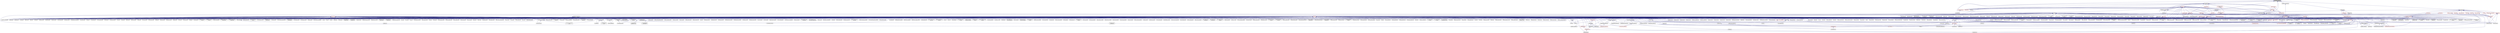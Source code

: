 digraph "annotated_function.hpp"
{
  edge [fontname="Helvetica",fontsize="10",labelfontname="Helvetica",labelfontsize="10"];
  node [fontname="Helvetica",fontsize="10",shape=record];
  Node20 [label="annotated_function.hpp",height=0.2,width=0.4,color="black", fillcolor="grey75", style="filled", fontcolor="black"];
  Node20 -> Node21 [dir="back",color="midnightblue",fontsize="10",style="solid",fontname="Helvetica"];
  Node21 [label="util.hpp",height=0.2,width=0.4,color="black", fillcolor="white", style="filled",URL="$df/d72/include_2util_8hpp.html"];
  Node21 -> Node22 [dir="back",color="midnightblue",fontsize="10",style="solid",fontname="Helvetica"];
  Node22 [label="1d_stencil_4_throttle.cpp",height=0.2,width=0.4,color="black", fillcolor="white", style="filled",URL="$d6/de5/1d__stencil__4__throttle_8cpp.html"];
  Node21 -> Node23 [dir="back",color="midnightblue",fontsize="10",style="solid",fontname="Helvetica"];
  Node23 [label="allgather_and_gate.hpp",height=0.2,width=0.4,color="black", fillcolor="white", style="filled",URL="$d9/dbb/allgather__and__gate_8hpp.html"];
  Node23 -> Node24 [dir="back",color="midnightblue",fontsize="10",style="solid",fontname="Helvetica"];
  Node24 [label="allgather_module.cpp",height=0.2,width=0.4,color="black", fillcolor="white", style="filled",URL="$df/de4/allgather__module_8cpp.html"];
  Node23 -> Node25 [dir="back",color="midnightblue",fontsize="10",style="solid",fontname="Helvetica"];
  Node25 [label="allgather_and_gate.cpp",height=0.2,width=0.4,color="black", fillcolor="white", style="filled",URL="$d1/d56/allgather__and__gate_8cpp.html"];
  Node23 -> Node26 [dir="back",color="midnightblue",fontsize="10",style="solid",fontname="Helvetica"];
  Node26 [label="ag_client.cpp",height=0.2,width=0.4,color="black", fillcolor="white", style="filled",URL="$d4/d5d/ag__client_8cpp.html"];
  Node21 -> Node25 [dir="back",color="midnightblue",fontsize="10",style="solid",fontname="Helvetica"];
  Node21 -> Node27 [dir="back",color="midnightblue",fontsize="10",style="solid",fontname="Helvetica"];
  Node27 [label="apex_balance.cpp",height=0.2,width=0.4,color="black", fillcolor="white", style="filled",URL="$d4/d8e/apex__balance_8cpp.html"];
  Node21 -> Node28 [dir="back",color="midnightblue",fontsize="10",style="solid",fontname="Helvetica"];
  Node28 [label="apex_fibonacci.cpp",height=0.2,width=0.4,color="black", fillcolor="white", style="filled",URL="$de/de1/apex__fibonacci_8cpp.html"];
  Node21 -> Node29 [dir="back",color="midnightblue",fontsize="10",style="solid",fontname="Helvetica"];
  Node29 [label="apex_policy_engine\l_active_thread_count.cpp",height=0.2,width=0.4,color="black", fillcolor="white", style="filled",URL="$d5/d01/apex__policy__engine__active__thread__count_8cpp.html"];
  Node21 -> Node30 [dir="back",color="midnightblue",fontsize="10",style="solid",fontname="Helvetica"];
  Node30 [label="apex_policy_engine\l_events.cpp",height=0.2,width=0.4,color="black", fillcolor="white", style="filled",URL="$df/d0f/apex__policy__engine__events_8cpp.html"];
  Node21 -> Node31 [dir="back",color="midnightblue",fontsize="10",style="solid",fontname="Helvetica"];
  Node31 [label="apex_policy_engine\l_periodic.cpp",height=0.2,width=0.4,color="black", fillcolor="white", style="filled",URL="$d5/d7b/apex__policy__engine__periodic_8cpp.html"];
  Node21 -> Node32 [dir="back",color="midnightblue",fontsize="10",style="solid",fontname="Helvetica"];
  Node32 [label="async_io_low_level.cpp",height=0.2,width=0.4,color="black", fillcolor="white", style="filled",URL="$dc/d10/async__io__low__level_8cpp.html"];
  Node21 -> Node33 [dir="back",color="midnightblue",fontsize="10",style="solid",fontname="Helvetica"];
  Node33 [label="sine.cpp",height=0.2,width=0.4,color="black", fillcolor="white", style="filled",URL="$d5/dd8/sine_8cpp.html"];
  Node21 -> Node34 [dir="back",color="midnightblue",fontsize="10",style="solid",fontname="Helvetica"];
  Node34 [label="factorial.cpp",height=0.2,width=0.4,color="black", fillcolor="white", style="filled",URL="$d9/d00/factorial_8cpp.html"];
  Node21 -> Node35 [dir="back",color="midnightblue",fontsize="10",style="solid",fontname="Helvetica"];
  Node35 [label="fibonacci.cpp",height=0.2,width=0.4,color="black", fillcolor="white", style="filled",URL="$d9/d89/fibonacci_8cpp.html"];
  Node21 -> Node36 [dir="back",color="midnightblue",fontsize="10",style="solid",fontname="Helvetica"];
  Node36 [label="fibonacci_await.cpp",height=0.2,width=0.4,color="black", fillcolor="white", style="filled",URL="$dc/d1c/fibonacci__await_8cpp.html"];
  Node21 -> Node37 [dir="back",color="midnightblue",fontsize="10",style="solid",fontname="Helvetica"];
  Node37 [label="fibonacci_dataflow.cpp",height=0.2,width=0.4,color="black", fillcolor="white", style="filled",URL="$df/d3d/fibonacci__dataflow_8cpp.html"];
  Node21 -> Node38 [dir="back",color="midnightblue",fontsize="10",style="solid",fontname="Helvetica"];
  Node38 [label="fibonacci_futures.cpp",height=0.2,width=0.4,color="black", fillcolor="white", style="filled",URL="$d6/de3/fibonacci__futures_8cpp.html"];
  Node21 -> Node39 [dir="back",color="midnightblue",fontsize="10",style="solid",fontname="Helvetica"];
  Node39 [label="fibonacci_futures_distributed.cpp",height=0.2,width=0.4,color="black", fillcolor="white", style="filled",URL="$d1/dc9/fibonacci__futures__distributed_8cpp.html"];
  Node21 -> Node40 [dir="back",color="midnightblue",fontsize="10",style="solid",fontname="Helvetica"];
  Node40 [label="fibonacci_one.cpp",height=0.2,width=0.4,color="black", fillcolor="white", style="filled",URL="$d8/d78/fibonacci__one_8cpp.html"];
  Node21 -> Node41 [dir="back",color="midnightblue",fontsize="10",style="solid",fontname="Helvetica"];
  Node41 [label="fractals.cpp",height=0.2,width=0.4,color="black", fillcolor="white", style="filled",URL="$d8/d58/fractals_8cpp.html"];
  Node21 -> Node42 [dir="back",color="midnightblue",fontsize="10",style="solid",fontname="Helvetica"];
  Node42 [label="fractals_executor.cpp",height=0.2,width=0.4,color="black", fillcolor="white", style="filled",URL="$d9/da9/fractals__executor_8cpp.html"];
  Node21 -> Node43 [dir="back",color="midnightblue",fontsize="10",style="solid",fontname="Helvetica"];
  Node43 [label="fractals_struct.cpp",height=0.2,width=0.4,color="black", fillcolor="white", style="filled",URL="$d8/d2f/fractals__struct_8cpp.html"];
  Node21 -> Node44 [dir="back",color="midnightblue",fontsize="10",style="solid",fontname="Helvetica"];
  Node44 [label="interval_timer.cpp",height=0.2,width=0.4,color="black", fillcolor="white", style="filled",URL="$de/df1/examples_2quickstart_2interval__timer_8cpp.html"];
  Node21 -> Node45 [dir="back",color="midnightblue",fontsize="10",style="solid",fontname="Helvetica"];
  Node45 [label="sierpinski.cpp",height=0.2,width=0.4,color="black", fillcolor="white", style="filled",URL="$d3/d7e/sierpinski_8cpp.html"];
  Node21 -> Node46 [dir="back",color="midnightblue",fontsize="10",style="solid",fontname="Helvetica"];
  Node46 [label="spell_check_file.cpp",height=0.2,width=0.4,color="black", fillcolor="white", style="filled",URL="$df/df7/spell__check__file_8cpp.html"];
  Node21 -> Node47 [dir="back",color="midnightblue",fontsize="10",style="solid",fontname="Helvetica"];
  Node47 [label="spell_check_simple.cpp",height=0.2,width=0.4,color="black", fillcolor="white", style="filled",URL="$dd/d54/spell__check__simple_8cpp.html"];
  Node21 -> Node48 [dir="back",color="midnightblue",fontsize="10",style="solid",fontname="Helvetica"];
  Node48 [label="thread_aware_timer.cpp",height=0.2,width=0.4,color="black", fillcolor="white", style="filled",URL="$df/d11/examples_2thread__aware__timer_2thread__aware__timer_8cpp.html"];
  Node21 -> Node49 [dir="back",color="midnightblue",fontsize="10",style="solid",fontname="Helvetica"];
  Node49 [label="hpx.hpp",height=0.2,width=0.4,color="red", fillcolor="white", style="filled",URL="$d0/daa/hpx_8hpp.html"];
  Node49 -> Node50 [dir="back",color="midnightblue",fontsize="10",style="solid",fontname="Helvetica"];
  Node50 [label="1d_stencil_1.cpp",height=0.2,width=0.4,color="black", fillcolor="white", style="filled",URL="$d2/db1/1d__stencil__1_8cpp.html"];
  Node49 -> Node51 [dir="back",color="midnightblue",fontsize="10",style="solid",fontname="Helvetica"];
  Node51 [label="1d_stencil_2.cpp",height=0.2,width=0.4,color="black", fillcolor="white", style="filled",URL="$d3/dd1/1d__stencil__2_8cpp.html"];
  Node49 -> Node52 [dir="back",color="midnightblue",fontsize="10",style="solid",fontname="Helvetica"];
  Node52 [label="1d_stencil_3.cpp",height=0.2,width=0.4,color="black", fillcolor="white", style="filled",URL="$db/d19/1d__stencil__3_8cpp.html"];
  Node49 -> Node53 [dir="back",color="midnightblue",fontsize="10",style="solid",fontname="Helvetica"];
  Node53 [label="1d_stencil_4.cpp",height=0.2,width=0.4,color="black", fillcolor="white", style="filled",URL="$d1/d7d/1d__stencil__4_8cpp.html"];
  Node49 -> Node54 [dir="back",color="midnightblue",fontsize="10",style="solid",fontname="Helvetica"];
  Node54 [label="1d_stencil_4_parallel.cpp",height=0.2,width=0.4,color="black", fillcolor="white", style="filled",URL="$d6/d05/1d__stencil__4__parallel_8cpp.html"];
  Node49 -> Node55 [dir="back",color="midnightblue",fontsize="10",style="solid",fontname="Helvetica"];
  Node55 [label="1d_stencil_4_repart.cpp",height=0.2,width=0.4,color="black", fillcolor="white", style="filled",URL="$d0/d6b/1d__stencil__4__repart_8cpp.html"];
  Node49 -> Node22 [dir="back",color="midnightblue",fontsize="10",style="solid",fontname="Helvetica"];
  Node49 -> Node56 [dir="back",color="midnightblue",fontsize="10",style="solid",fontname="Helvetica"];
  Node56 [label="1d_stencil_5.cpp",height=0.2,width=0.4,color="black", fillcolor="white", style="filled",URL="$d7/d2a/1d__stencil__5_8cpp.html"];
  Node49 -> Node57 [dir="back",color="midnightblue",fontsize="10",style="solid",fontname="Helvetica"];
  Node57 [label="1d_stencil_6.cpp",height=0.2,width=0.4,color="black", fillcolor="white", style="filled",URL="$db/de7/1d__stencil__6_8cpp.html"];
  Node49 -> Node58 [dir="back",color="midnightblue",fontsize="10",style="solid",fontname="Helvetica"];
  Node58 [label="1d_stencil_7.cpp",height=0.2,width=0.4,color="black", fillcolor="white", style="filled",URL="$d4/d5a/1d__stencil__7_8cpp.html"];
  Node49 -> Node59 [dir="back",color="midnightblue",fontsize="10",style="solid",fontname="Helvetica"];
  Node59 [label="1d_stencil_8.cpp",height=0.2,width=0.4,color="black", fillcolor="white", style="filled",URL="$df/de0/1d__stencil__8_8cpp.html"];
  Node49 -> Node60 [dir="back",color="midnightblue",fontsize="10",style="solid",fontname="Helvetica"];
  Node60 [label="accumulator.cpp",height=0.2,width=0.4,color="black", fillcolor="white", style="filled",URL="$d1/d81/accumulator_8cpp.html"];
  Node49 -> Node61 [dir="back",color="midnightblue",fontsize="10",style="solid",fontname="Helvetica"];
  Node61 [label="accumulator.hpp",height=0.2,width=0.4,color="red", fillcolor="white", style="filled",URL="$d4/d9d/server_2accumulator_8hpp.html"];
  Node61 -> Node60 [dir="back",color="midnightblue",fontsize="10",style="solid",fontname="Helvetica"];
  Node49 -> Node64 [dir="back",color="midnightblue",fontsize="10",style="solid",fontname="Helvetica"];
  Node64 [label="template_function_accumulator.hpp",height=0.2,width=0.4,color="black", fillcolor="white", style="filled",URL="$d7/da6/server_2template__function__accumulator_8hpp.html"];
  Node64 -> Node65 [dir="back",color="midnightblue",fontsize="10",style="solid",fontname="Helvetica"];
  Node65 [label="template_function_accumulator.cpp",height=0.2,width=0.4,color="black", fillcolor="white", style="filled",URL="$d5/d02/template__function__accumulator_8cpp.html"];
  Node64 -> Node66 [dir="back",color="midnightblue",fontsize="10",style="solid",fontname="Helvetica"];
  Node66 [label="template_function_accumulator.hpp",height=0.2,width=0.4,color="red", fillcolor="white", style="filled",URL="$d3/de9/template__function__accumulator_8hpp.html"];
  Node49 -> Node68 [dir="back",color="midnightblue",fontsize="10",style="solid",fontname="Helvetica"];
  Node68 [label="template_accumulator.cpp",height=0.2,width=0.4,color="black", fillcolor="white", style="filled",URL="$d0/d4a/template__accumulator_8cpp.html"];
  Node49 -> Node65 [dir="back",color="midnightblue",fontsize="10",style="solid",fontname="Helvetica"];
  Node49 -> Node66 [dir="back",color="midnightblue",fontsize="10",style="solid",fontname="Helvetica"];
  Node49 -> Node24 [dir="back",color="midnightblue",fontsize="10",style="solid",fontname="Helvetica"];
  Node49 -> Node69 [dir="back",color="midnightblue",fontsize="10",style="solid",fontname="Helvetica"];
  Node69 [label="allgather.cpp",height=0.2,width=0.4,color="black", fillcolor="white", style="filled",URL="$d7/d06/allgather_8cpp.html"];
  Node49 -> Node25 [dir="back",color="midnightblue",fontsize="10",style="solid",fontname="Helvetica"];
  Node49 -> Node26 [dir="back",color="midnightblue",fontsize="10",style="solid",fontname="Helvetica"];
  Node49 -> Node70 [dir="back",color="midnightblue",fontsize="10",style="solid",fontname="Helvetica"];
  Node70 [label="hpx_thread_phase.cpp",height=0.2,width=0.4,color="black", fillcolor="white", style="filled",URL="$d5/dca/hpx__thread__phase_8cpp.html"];
  Node49 -> Node71 [dir="back",color="midnightblue",fontsize="10",style="solid",fontname="Helvetica"];
  Node71 [label="os_thread_num.cpp",height=0.2,width=0.4,color="black", fillcolor="white", style="filled",URL="$d2/dfb/os__thread__num_8cpp.html"];
  Node49 -> Node72 [dir="back",color="midnightblue",fontsize="10",style="solid",fontname="Helvetica"];
  Node72 [label="cancelable_action.cpp",height=0.2,width=0.4,color="black", fillcolor="white", style="filled",URL="$d5/d0c/cancelable__action_8cpp.html"];
  Node49 -> Node73 [dir="back",color="midnightblue",fontsize="10",style="solid",fontname="Helvetica"];
  Node73 [label="cancelable_action.hpp",height=0.2,width=0.4,color="black", fillcolor="white", style="filled",URL="$d5/d4d/server_2cancelable__action_8hpp.html"];
  Node73 -> Node72 [dir="back",color="midnightblue",fontsize="10",style="solid",fontname="Helvetica"];
  Node73 -> Node74 [dir="back",color="midnightblue",fontsize="10",style="solid",fontname="Helvetica"];
  Node74 [label="cancelable_action.hpp",height=0.2,width=0.4,color="red", fillcolor="white", style="filled",URL="$d0/da3/stubs_2cancelable__action_8hpp.html"];
  Node49 -> Node74 [dir="back",color="midnightblue",fontsize="10",style="solid",fontname="Helvetica"];
  Node49 -> Node76 [dir="back",color="midnightblue",fontsize="10",style="solid",fontname="Helvetica"];
  Node76 [label="cancelable_action_client.cpp",height=0.2,width=0.4,color="black", fillcolor="white", style="filled",URL="$d1/db8/cancelable__action__client_8cpp.html"];
  Node49 -> Node77 [dir="back",color="midnightblue",fontsize="10",style="solid",fontname="Helvetica"];
  Node77 [label="cublas_matmul.cpp",height=0.2,width=0.4,color="black", fillcolor="white", style="filled",URL="$dd/d84/cublas__matmul_8cpp.html"];
  Node49 -> Node78 [dir="back",color="midnightblue",fontsize="10",style="solid",fontname="Helvetica"];
  Node78 [label="win_perf_counters.cpp",height=0.2,width=0.4,color="black", fillcolor="white", style="filled",URL="$d8/d11/win__perf__counters_8cpp.html"];
  Node49 -> Node79 [dir="back",color="midnightblue",fontsize="10",style="solid",fontname="Helvetica"];
  Node79 [label="win_perf_counters.hpp",height=0.2,width=0.4,color="black", fillcolor="white", style="filled",URL="$d5/da7/win__perf__counters_8hpp.html"];
  Node49 -> Node80 [dir="back",color="midnightblue",fontsize="10",style="solid",fontname="Helvetica"];
  Node80 [label="hello_world_component.hpp",height=0.2,width=0.4,color="red", fillcolor="white", style="filled",URL="$df/df0/hello__world__component_8hpp.html"];
  Node49 -> Node83 [dir="back",color="midnightblue",fontsize="10",style="solid",fontname="Helvetica"];
  Node83 [label="interpolate1d.cpp",height=0.2,width=0.4,color="black", fillcolor="white", style="filled",URL="$d0/d05/interpolate1d_8cpp.html"];
  Node49 -> Node84 [dir="back",color="midnightblue",fontsize="10",style="solid",fontname="Helvetica"];
  Node84 [label="partition.hpp",height=0.2,width=0.4,color="black", fillcolor="white", style="filled",URL="$d0/d7a/examples_2interpolate1d_2interpolate1d_2partition_8hpp.html"];
  Node84 -> Node83 [dir="back",color="midnightblue",fontsize="10",style="solid",fontname="Helvetica"];
  Node84 -> Node85 [dir="back",color="midnightblue",fontsize="10",style="solid",fontname="Helvetica"];
  Node85 [label="interpolate1d.hpp",height=0.2,width=0.4,color="red", fillcolor="white", style="filled",URL="$d4/dc7/interpolate1d_8hpp.html"];
  Node85 -> Node83 [dir="back",color="midnightblue",fontsize="10",style="solid",fontname="Helvetica"];
  Node49 -> Node87 [dir="back",color="midnightblue",fontsize="10",style="solid",fontname="Helvetica"];
  Node87 [label="partition.hpp",height=0.2,width=0.4,color="black", fillcolor="white", style="filled",URL="$d0/dff/examples_2interpolate1d_2interpolate1d_2server_2partition_8hpp.html"];
  Node87 -> Node84 [dir="back",color="midnightblue",fontsize="10",style="solid",fontname="Helvetica"];
  Node87 -> Node88 [dir="back",color="midnightblue",fontsize="10",style="solid",fontname="Helvetica"];
  Node88 [label="partition.cpp",height=0.2,width=0.4,color="black", fillcolor="white", style="filled",URL="$d0/d4f/examples_2interpolate1d_2interpolate1d_2server_2partition_8cpp.html"];
  Node49 -> Node85 [dir="back",color="midnightblue",fontsize="10",style="solid",fontname="Helvetica"];
  Node49 -> Node89 [dir="back",color="midnightblue",fontsize="10",style="solid",fontname="Helvetica"];
  Node89 [label="read_values.cpp",height=0.2,width=0.4,color="black", fillcolor="white", style="filled",URL="$d0/d8c/interpolate1d_2interpolate1d_2read__values_8cpp.html"];
  Node49 -> Node88 [dir="back",color="midnightblue",fontsize="10",style="solid",fontname="Helvetica"];
  Node49 -> Node90 [dir="back",color="midnightblue",fontsize="10",style="solid",fontname="Helvetica"];
  Node90 [label="jacobi.cpp",height=0.2,width=0.4,color="black", fillcolor="white", style="filled",URL="$d2/d27/jacobi_8cpp.html"];
  Node49 -> Node91 [dir="back",color="midnightblue",fontsize="10",style="solid",fontname="Helvetica"];
  Node91 [label="grid.cpp",height=0.2,width=0.4,color="black", fillcolor="white", style="filled",URL="$d6/d1b/jacobi__component_2grid_8cpp.html"];
  Node49 -> Node92 [dir="back",color="midnightblue",fontsize="10",style="solid",fontname="Helvetica"];
  Node92 [label="row.cpp",height=0.2,width=0.4,color="black", fillcolor="white", style="filled",URL="$d3/d86/server_2row_8cpp.html"];
  Node49 -> Node93 [dir="back",color="midnightblue",fontsize="10",style="solid",fontname="Helvetica"];
  Node93 [label="solver.cpp",height=0.2,width=0.4,color="black", fillcolor="white", style="filled",URL="$d6/d94/solver_8cpp.html"];
  Node49 -> Node94 [dir="back",color="midnightblue",fontsize="10",style="solid",fontname="Helvetica"];
  Node94 [label="stencil_iterator.cpp",height=0.2,width=0.4,color="black", fillcolor="white", style="filled",URL="$d6/de1/server_2stencil__iterator_8cpp.html"];
  Node49 -> Node95 [dir="back",color="midnightblue",fontsize="10",style="solid",fontname="Helvetica"];
  Node95 [label="stencil_iterator.cpp",height=0.2,width=0.4,color="black", fillcolor="white", style="filled",URL="$d7/d71/stencil__iterator_8cpp.html"];
  Node49 -> Node96 [dir="back",color="midnightblue",fontsize="10",style="solid",fontname="Helvetica"];
  Node96 [label="jacobi.cpp",height=0.2,width=0.4,color="black", fillcolor="white", style="filled",URL="$d3/d44/smp_2jacobi_8cpp.html"];
  Node49 -> Node97 [dir="back",color="midnightblue",fontsize="10",style="solid",fontname="Helvetica"];
  Node97 [label="jacobi_hpx.cpp",height=0.2,width=0.4,color="black", fillcolor="white", style="filled",URL="$d8/d72/jacobi__hpx_8cpp.html"];
  Node49 -> Node98 [dir="back",color="midnightblue",fontsize="10",style="solid",fontname="Helvetica"];
  Node98 [label="jacobi_nonuniform.cpp",height=0.2,width=0.4,color="black", fillcolor="white", style="filled",URL="$dd/ddc/jacobi__nonuniform_8cpp.html"];
  Node49 -> Node99 [dir="back",color="midnightblue",fontsize="10",style="solid",fontname="Helvetica"];
  Node99 [label="jacobi_nonuniform_hpx.cpp",height=0.2,width=0.4,color="black", fillcolor="white", style="filled",URL="$de/d56/jacobi__nonuniform__hpx_8cpp.html"];
  Node49 -> Node100 [dir="back",color="midnightblue",fontsize="10",style="solid",fontname="Helvetica"];
  Node100 [label="nqueen.cpp",height=0.2,width=0.4,color="black", fillcolor="white", style="filled",URL="$db/dca/nqueen_8cpp.html"];
  Node49 -> Node101 [dir="back",color="midnightblue",fontsize="10",style="solid",fontname="Helvetica"];
  Node101 [label="nqueen.hpp",height=0.2,width=0.4,color="red", fillcolor="white", style="filled",URL="$de/d58/server_2nqueen_8hpp.html"];
  Node101 -> Node100 [dir="back",color="midnightblue",fontsize="10",style="solid",fontname="Helvetica"];
  Node49 -> Node104 [dir="back",color="midnightblue",fontsize="10",style="solid",fontname="Helvetica"];
  Node104 [label="nqueen_client.cpp",height=0.2,width=0.4,color="black", fillcolor="white", style="filled",URL="$d3/d5e/nqueen__client_8cpp.html"];
  Node49 -> Node105 [dir="back",color="midnightblue",fontsize="10",style="solid",fontname="Helvetica"];
  Node105 [label="sine.cpp",height=0.2,width=0.4,color="black", fillcolor="white", style="filled",URL="$d3/d0d/server_2sine_8cpp.html"];
  Node49 -> Node106 [dir="back",color="midnightblue",fontsize="10",style="solid",fontname="Helvetica"];
  Node106 [label="sine.hpp",height=0.2,width=0.4,color="black", fillcolor="white", style="filled",URL="$d8/dac/sine_8hpp.html"];
  Node106 -> Node105 [dir="back",color="midnightblue",fontsize="10",style="solid",fontname="Helvetica"];
  Node106 -> Node33 [dir="back",color="midnightblue",fontsize="10",style="solid",fontname="Helvetica"];
  Node49 -> Node33 [dir="back",color="midnightblue",fontsize="10",style="solid",fontname="Helvetica"];
  Node49 -> Node107 [dir="back",color="midnightblue",fontsize="10",style="solid",fontname="Helvetica"];
  Node107 [label="sine_client.cpp",height=0.2,width=0.4,color="black", fillcolor="white", style="filled",URL="$db/d62/sine__client_8cpp.html"];
  Node49 -> Node108 [dir="back",color="midnightblue",fontsize="10",style="solid",fontname="Helvetica"];
  Node108 [label="qt.cpp",height=0.2,width=0.4,color="black", fillcolor="white", style="filled",URL="$df/d90/qt_8cpp.html"];
  Node49 -> Node109 [dir="back",color="midnightblue",fontsize="10",style="solid",fontname="Helvetica"];
  Node109 [label="queue_client.cpp",height=0.2,width=0.4,color="black", fillcolor="white", style="filled",URL="$d7/d96/queue__client_8cpp.html"];
  Node49 -> Node110 [dir="back",color="midnightblue",fontsize="10",style="solid",fontname="Helvetica"];
  Node110 [label="customize_async.cpp",height=0.2,width=0.4,color="black", fillcolor="white", style="filled",URL="$d0/d82/customize__async_8cpp.html"];
  Node49 -> Node111 [dir="back",color="midnightblue",fontsize="10",style="solid",fontname="Helvetica"];
  Node111 [label="data_actions.cpp",height=0.2,width=0.4,color="black", fillcolor="white", style="filled",URL="$dc/d68/data__actions_8cpp.html"];
  Node49 -> Node112 [dir="back",color="midnightblue",fontsize="10",style="solid",fontname="Helvetica"];
  Node112 [label="error_handling.cpp",height=0.2,width=0.4,color="black", fillcolor="white", style="filled",URL="$d9/d96/error__handling_8cpp.html"];
  Node49 -> Node113 [dir="back",color="midnightblue",fontsize="10",style="solid",fontname="Helvetica"];
  Node113 [label="event_synchronization.cpp",height=0.2,width=0.4,color="black", fillcolor="white", style="filled",URL="$d0/d35/event__synchronization_8cpp.html"];
  Node49 -> Node34 [dir="back",color="midnightblue",fontsize="10",style="solid",fontname="Helvetica"];
  Node49 -> Node114 [dir="back",color="midnightblue",fontsize="10",style="solid",fontname="Helvetica"];
  Node114 [label="file_serialization.cpp",height=0.2,width=0.4,color="black", fillcolor="white", style="filled",URL="$de/d58/file__serialization_8cpp.html"];
  Node49 -> Node115 [dir="back",color="midnightblue",fontsize="10",style="solid",fontname="Helvetica"];
  Node115 [label="init_globally.cpp",height=0.2,width=0.4,color="black", fillcolor="white", style="filled",URL="$d6/dad/init__globally_8cpp.html"];
  Node49 -> Node116 [dir="back",color="midnightblue",fontsize="10",style="solid",fontname="Helvetica"];
  Node116 [label="interest_calculator.cpp",height=0.2,width=0.4,color="black", fillcolor="white", style="filled",URL="$d2/d86/interest__calculator_8cpp.html"];
  Node49 -> Node117 [dir="back",color="midnightblue",fontsize="10",style="solid",fontname="Helvetica"];
  Node117 [label="non_atomic_rma.cpp",height=0.2,width=0.4,color="black", fillcolor="white", style="filled",URL="$d7/d8b/non__atomic__rma_8cpp.html"];
  Node49 -> Node118 [dir="back",color="midnightblue",fontsize="10",style="solid",fontname="Helvetica"];
  Node118 [label="partitioned_vector\l_spmd_foreach.cpp",height=0.2,width=0.4,color="black", fillcolor="white", style="filled",URL="$db/d7c/partitioned__vector__spmd__foreach_8cpp.html"];
  Node49 -> Node119 [dir="back",color="midnightblue",fontsize="10",style="solid",fontname="Helvetica"];
  Node119 [label="pipeline1.cpp",height=0.2,width=0.4,color="black", fillcolor="white", style="filled",URL="$d5/d77/pipeline1_8cpp.html"];
  Node49 -> Node120 [dir="back",color="midnightblue",fontsize="10",style="solid",fontname="Helvetica"];
  Node120 [label="quicksort.cpp",height=0.2,width=0.4,color="black", fillcolor="white", style="filled",URL="$d3/d1e/quicksort_8cpp.html"];
  Node49 -> Node121 [dir="back",color="midnightblue",fontsize="10",style="solid",fontname="Helvetica"];
  Node121 [label="receive_buffer.cpp",height=0.2,width=0.4,color="black", fillcolor="white", style="filled",URL="$d7/d10/receive__buffer_8cpp.html"];
  Node49 -> Node122 [dir="back",color="midnightblue",fontsize="10",style="solid",fontname="Helvetica"];
  Node122 [label="safe_object.cpp",height=0.2,width=0.4,color="black", fillcolor="white", style="filled",URL="$dd/d52/safe__object_8cpp.html"];
  Node49 -> Node123 [dir="back",color="midnightblue",fontsize="10",style="solid",fontname="Helvetica"];
  Node123 [label="sort_by_key_demo.cpp",height=0.2,width=0.4,color="black", fillcolor="white", style="filled",URL="$da/d20/sort__by__key__demo_8cpp.html"];
  Node49 -> Node124 [dir="back",color="midnightblue",fontsize="10",style="solid",fontname="Helvetica"];
  Node124 [label="timed_wake.cpp",height=0.2,width=0.4,color="black", fillcolor="white", style="filled",URL="$d8/df9/timed__wake_8cpp.html"];
  Node49 -> Node125 [dir="back",color="midnightblue",fontsize="10",style="solid",fontname="Helvetica"];
  Node125 [label="vector_counting_dotproduct.cpp",height=0.2,width=0.4,color="black", fillcolor="white", style="filled",URL="$df/de9/vector__counting__dotproduct_8cpp.html"];
  Node49 -> Node126 [dir="back",color="midnightblue",fontsize="10",style="solid",fontname="Helvetica"];
  Node126 [label="vector_zip_dotproduct.cpp",height=0.2,width=0.4,color="black", fillcolor="white", style="filled",URL="$dc/d18/vector__zip__dotproduct_8cpp.html"];
  Node49 -> Node127 [dir="back",color="midnightblue",fontsize="10",style="solid",fontname="Helvetica"];
  Node127 [label="zerocopy_rdma.cpp",height=0.2,width=0.4,color="black", fillcolor="white", style="filled",URL="$d1/dad/zerocopy__rdma_8cpp.html"];
  Node49 -> Node128 [dir="back",color="midnightblue",fontsize="10",style="solid",fontname="Helvetica"];
  Node128 [label="random_mem_access.cpp",height=0.2,width=0.4,color="black", fillcolor="white", style="filled",URL="$d1/d51/random__mem__access_8cpp.html"];
  Node49 -> Node129 [dir="back",color="midnightblue",fontsize="10",style="solid",fontname="Helvetica"];
  Node129 [label="random_mem_access.hpp",height=0.2,width=0.4,color="red", fillcolor="white", style="filled",URL="$d0/d19/server_2random__mem__access_8hpp.html"];
  Node129 -> Node128 [dir="back",color="midnightblue",fontsize="10",style="solid",fontname="Helvetica"];
  Node49 -> Node132 [dir="back",color="midnightblue",fontsize="10",style="solid",fontname="Helvetica"];
  Node132 [label="random_mem_access_client.cpp",height=0.2,width=0.4,color="black", fillcolor="white", style="filled",URL="$df/d1b/random__mem__access__client_8cpp.html"];
  Node49 -> Node133 [dir="back",color="midnightblue",fontsize="10",style="solid",fontname="Helvetica"];
  Node133 [label="oversubscribing_resource\l_partitioner.cpp",height=0.2,width=0.4,color="black", fillcolor="white", style="filled",URL="$dd/dee/oversubscribing__resource__partitioner_8cpp.html"];
  Node49 -> Node134 [dir="back",color="midnightblue",fontsize="10",style="solid",fontname="Helvetica"];
  Node134 [label="simple_resource_partitioner.cpp",height=0.2,width=0.4,color="black", fillcolor="white", style="filled",URL="$d5/df9/simple__resource__partitioner_8cpp.html"];
  Node49 -> Node135 [dir="back",color="midnightblue",fontsize="10",style="solid",fontname="Helvetica"];
  Node135 [label="dimension.hpp",height=0.2,width=0.4,color="red", fillcolor="white", style="filled",URL="$d6/d39/sheneos_2sheneos_2dimension_8hpp.html"];
  Node135 -> Node141 [dir="back",color="midnightblue",fontsize="10",style="solid",fontname="Helvetica"];
  Node141 [label="partition3d.hpp",height=0.2,width=0.4,color="black", fillcolor="white", style="filled",URL="$dd/dbf/server_2partition3d_8hpp.html"];
  Node141 -> Node142 [dir="back",color="midnightblue",fontsize="10",style="solid",fontname="Helvetica"];
  Node142 [label="partition3d.hpp",height=0.2,width=0.4,color="black", fillcolor="white", style="filled",URL="$d1/d50/partition3d_8hpp.html"];
  Node142 -> Node138 [dir="back",color="midnightblue",fontsize="10",style="solid",fontname="Helvetica"];
  Node138 [label="interpolator.cpp",height=0.2,width=0.4,color="black", fillcolor="white", style="filled",URL="$d5/d02/interpolator_8cpp.html"];
  Node142 -> Node143 [dir="back",color="midnightblue",fontsize="10",style="solid",fontname="Helvetica"];
  Node143 [label="interpolator.hpp",height=0.2,width=0.4,color="red", fillcolor="white", style="filled",URL="$dc/d3b/interpolator_8hpp.html"];
  Node143 -> Node138 [dir="back",color="midnightblue",fontsize="10",style="solid",fontname="Helvetica"];
  Node143 -> Node146 [dir="back",color="midnightblue",fontsize="10",style="solid",fontname="Helvetica"];
  Node146 [label="sheneos_test.cpp",height=0.2,width=0.4,color="black", fillcolor="white", style="filled",URL="$d4/d6e/sheneos__test_8cpp.html"];
  Node141 -> Node140 [dir="back",color="midnightblue",fontsize="10",style="solid",fontname="Helvetica"];
  Node140 [label="partition3d.cpp",height=0.2,width=0.4,color="black", fillcolor="white", style="filled",URL="$de/d70/partition3d_8cpp.html"];
  Node49 -> Node138 [dir="back",color="midnightblue",fontsize="10",style="solid",fontname="Helvetica"];
  Node49 -> Node142 [dir="back",color="midnightblue",fontsize="10",style="solid",fontname="Helvetica"];
  Node49 -> Node141 [dir="back",color="midnightblue",fontsize="10",style="solid",fontname="Helvetica"];
  Node49 -> Node143 [dir="back",color="midnightblue",fontsize="10",style="solid",fontname="Helvetica"];
  Node49 -> Node147 [dir="back",color="midnightblue",fontsize="10",style="solid",fontname="Helvetica"];
  Node147 [label="configuration.hpp",height=0.2,width=0.4,color="red", fillcolor="white", style="filled",URL="$dc/d0a/configuration_8hpp.html"];
  Node147 -> Node143 [dir="back",color="midnightblue",fontsize="10",style="solid",fontname="Helvetica"];
  Node49 -> Node139 [dir="back",color="midnightblue",fontsize="10",style="solid",fontname="Helvetica"];
  Node139 [label="read_values.cpp",height=0.2,width=0.4,color="black", fillcolor="white", style="filled",URL="$d7/da4/sheneos_2sheneos_2read__values_8cpp.html"];
  Node49 -> Node140 [dir="back",color="midnightblue",fontsize="10",style="solid",fontname="Helvetica"];
  Node49 -> Node146 [dir="back",color="midnightblue",fontsize="10",style="solid",fontname="Helvetica"];
  Node49 -> Node149 [dir="back",color="midnightblue",fontsize="10",style="solid",fontname="Helvetica"];
  Node149 [label="startup_shutdown.cpp",height=0.2,width=0.4,color="black", fillcolor="white", style="filled",URL="$d3/dfc/server_2startup__shutdown_8cpp.html"];
  Node49 -> Node150 [dir="back",color="midnightblue",fontsize="10",style="solid",fontname="Helvetica"];
  Node150 [label="startup_shutdown.cpp",height=0.2,width=0.4,color="black", fillcolor="white", style="filled",URL="$d0/ddb/startup__shutdown_8cpp.html"];
  Node49 -> Node151 [dir="back",color="midnightblue",fontsize="10",style="solid",fontname="Helvetica"];
  Node151 [label="spin.cpp",height=0.2,width=0.4,color="black", fillcolor="white", style="filled",URL="$d7/df2/spin_8cpp.html"];
  Node49 -> Node152 [dir="back",color="midnightblue",fontsize="10",style="solid",fontname="Helvetica"];
  Node152 [label="throttle.cpp",height=0.2,width=0.4,color="black", fillcolor="white", style="filled",URL="$de/d56/server_2throttle_8cpp.html"];
  Node49 -> Node153 [dir="back",color="midnightblue",fontsize="10",style="solid",fontname="Helvetica"];
  Node153 [label="throttle.hpp",height=0.2,width=0.4,color="black", fillcolor="white", style="filled",URL="$db/dc9/server_2throttle_8hpp.html"];
  Node153 -> Node152 [dir="back",color="midnightblue",fontsize="10",style="solid",fontname="Helvetica"];
  Node153 -> Node154 [dir="back",color="midnightblue",fontsize="10",style="solid",fontname="Helvetica"];
  Node154 [label="throttle.hpp",height=0.2,width=0.4,color="black", fillcolor="white", style="filled",URL="$d5/dec/stubs_2throttle_8hpp.html"];
  Node154 -> Node155 [dir="back",color="midnightblue",fontsize="10",style="solid",fontname="Helvetica"];
  Node155 [label="throttle.hpp",height=0.2,width=0.4,color="red", fillcolor="white", style="filled",URL="$d2/d2e/throttle_8hpp.html"];
  Node155 -> Node156 [dir="back",color="midnightblue",fontsize="10",style="solid",fontname="Helvetica"];
  Node156 [label="throttle.cpp",height=0.2,width=0.4,color="black", fillcolor="white", style="filled",URL="$db/d02/throttle_8cpp.html"];
  Node49 -> Node154 [dir="back",color="midnightblue",fontsize="10",style="solid",fontname="Helvetica"];
  Node49 -> Node156 [dir="back",color="midnightblue",fontsize="10",style="solid",fontname="Helvetica"];
  Node49 -> Node155 [dir="back",color="midnightblue",fontsize="10",style="solid",fontname="Helvetica"];
  Node49 -> Node158 [dir="back",color="midnightblue",fontsize="10",style="solid",fontname="Helvetica"];
  Node158 [label="transpose_await.cpp",height=0.2,width=0.4,color="black", fillcolor="white", style="filled",URL="$de/d68/transpose__await_8cpp.html"];
  Node49 -> Node159 [dir="back",color="midnightblue",fontsize="10",style="solid",fontname="Helvetica"];
  Node159 [label="transpose_block.cpp",height=0.2,width=0.4,color="black", fillcolor="white", style="filled",URL="$d0/de1/transpose__block_8cpp.html"];
  Node49 -> Node160 [dir="back",color="midnightblue",fontsize="10",style="solid",fontname="Helvetica"];
  Node160 [label="transpose_block_numa.cpp",height=0.2,width=0.4,color="black", fillcolor="white", style="filled",URL="$dd/d3b/transpose__block__numa_8cpp.html"];
  Node49 -> Node161 [dir="back",color="midnightblue",fontsize="10",style="solid",fontname="Helvetica"];
  Node161 [label="transpose_serial.cpp",height=0.2,width=0.4,color="black", fillcolor="white", style="filled",URL="$db/d74/transpose__serial_8cpp.html"];
  Node49 -> Node162 [dir="back",color="midnightblue",fontsize="10",style="solid",fontname="Helvetica"];
  Node162 [label="transpose_serial_block.cpp",height=0.2,width=0.4,color="black", fillcolor="white", style="filled",URL="$d8/daa/transpose__serial__block_8cpp.html"];
  Node49 -> Node163 [dir="back",color="midnightblue",fontsize="10",style="solid",fontname="Helvetica"];
  Node163 [label="transpose_serial_vector.cpp",height=0.2,width=0.4,color="black", fillcolor="white", style="filled",URL="$d4/d04/transpose__serial__vector_8cpp.html"];
  Node49 -> Node164 [dir="back",color="midnightblue",fontsize="10",style="solid",fontname="Helvetica"];
  Node164 [label="transpose_smp.cpp",height=0.2,width=0.4,color="black", fillcolor="white", style="filled",URL="$d2/d99/transpose__smp_8cpp.html"];
  Node49 -> Node165 [dir="back",color="midnightblue",fontsize="10",style="solid",fontname="Helvetica"];
  Node165 [label="transpose_smp_block.cpp",height=0.2,width=0.4,color="black", fillcolor="white", style="filled",URL="$da/d4d/transpose__smp__block_8cpp.html"];
  Node49 -> Node166 [dir="back",color="midnightblue",fontsize="10",style="solid",fontname="Helvetica"];
  Node166 [label="simple_central_tuplespace.hpp",height=0.2,width=0.4,color="red", fillcolor="white", style="filled",URL="$db/d69/server_2simple__central__tuplespace_8hpp.html"];
  Node166 -> Node167 [dir="back",color="midnightblue",fontsize="10",style="solid",fontname="Helvetica"];
  Node167 [label="simple_central_tuplespace.cpp",height=0.2,width=0.4,color="black", fillcolor="white", style="filled",URL="$d3/dec/simple__central__tuplespace_8cpp.html"];
  Node49 -> Node171 [dir="back",color="midnightblue",fontsize="10",style="solid",fontname="Helvetica"];
  Node171 [label="tuples_warehouse.hpp",height=0.2,width=0.4,color="black", fillcolor="white", style="filled",URL="$da/de6/tuples__warehouse_8hpp.html"];
  Node171 -> Node166 [dir="back",color="midnightblue",fontsize="10",style="solid",fontname="Helvetica"];
  Node49 -> Node167 [dir="back",color="midnightblue",fontsize="10",style="solid",fontname="Helvetica"];
  Node49 -> Node172 [dir="back",color="midnightblue",fontsize="10",style="solid",fontname="Helvetica"];
  Node172 [label="hpx_runtime.cpp",height=0.2,width=0.4,color="black", fillcolor="white", style="filled",URL="$d7/d1e/hpx__runtime_8cpp.html"];
  Node49 -> Node173 [dir="back",color="midnightblue",fontsize="10",style="solid",fontname="Helvetica"];
  Node173 [label="synchronize.cpp",height=0.2,width=0.4,color="black", fillcolor="white", style="filled",URL="$da/da2/synchronize_8cpp.html"];
  Node49 -> Node174 [dir="back",color="midnightblue",fontsize="10",style="solid",fontname="Helvetica"];
  Node174 [label="agas_cache_timings.cpp",height=0.2,width=0.4,color="black", fillcolor="white", style="filled",URL="$dd/d37/agas__cache__timings_8cpp.html"];
  Node49 -> Node175 [dir="back",color="midnightblue",fontsize="10",style="solid",fontname="Helvetica"];
  Node175 [label="async_overheads.cpp",height=0.2,width=0.4,color="black", fillcolor="white", style="filled",URL="$de/da6/async__overheads_8cpp.html"];
  Node49 -> Node176 [dir="back",color="midnightblue",fontsize="10",style="solid",fontname="Helvetica"];
  Node176 [label="coroutines_call_overhead.cpp",height=0.2,width=0.4,color="black", fillcolor="white", style="filled",URL="$da/d1e/coroutines__call__overhead_8cpp.html"];
  Node49 -> Node177 [dir="back",color="midnightblue",fontsize="10",style="solid",fontname="Helvetica"];
  Node177 [label="foreach_scaling.cpp",height=0.2,width=0.4,color="black", fillcolor="white", style="filled",URL="$d4/d94/foreach__scaling_8cpp.html"];
  Node49 -> Node178 [dir="back",color="midnightblue",fontsize="10",style="solid",fontname="Helvetica"];
  Node178 [label="function_object_wrapper\l_overhead.cpp",height=0.2,width=0.4,color="black", fillcolor="white", style="filled",URL="$d5/d6f/function__object__wrapper__overhead_8cpp.html"];
  Node49 -> Node179 [dir="back",color="midnightblue",fontsize="10",style="solid",fontname="Helvetica"];
  Node179 [label="hpx_homogeneous_timed\l_task_spawn_executors.cpp",height=0.2,width=0.4,color="black", fillcolor="white", style="filled",URL="$d1/d3b/hpx__homogeneous__timed__task__spawn__executors_8cpp.html"];
  Node49 -> Node180 [dir="back",color="midnightblue",fontsize="10",style="solid",fontname="Helvetica"];
  Node180 [label="htts2_hpx.cpp",height=0.2,width=0.4,color="black", fillcolor="white", style="filled",URL="$d2/daf/htts2__hpx_8cpp.html"];
  Node49 -> Node181 [dir="back",color="midnightblue",fontsize="10",style="solid",fontname="Helvetica"];
  Node181 [label="partitioned_vector\l_foreach.cpp",height=0.2,width=0.4,color="black", fillcolor="white", style="filled",URL="$df/d5f/partitioned__vector__foreach_8cpp.html"];
  Node49 -> Node182 [dir="back",color="midnightblue",fontsize="10",style="solid",fontname="Helvetica"];
  Node182 [label="serialization_overhead.cpp",height=0.2,width=0.4,color="black", fillcolor="white", style="filled",URL="$d3/df8/serialization__overhead_8cpp.html"];
  Node49 -> Node183 [dir="back",color="midnightblue",fontsize="10",style="solid",fontname="Helvetica"];
  Node183 [label="sizeof.cpp",height=0.2,width=0.4,color="black", fillcolor="white", style="filled",URL="$d3/d0f/sizeof_8cpp.html"];
  Node49 -> Node184 [dir="back",color="midnightblue",fontsize="10",style="solid",fontname="Helvetica"];
  Node184 [label="skynet.cpp",height=0.2,width=0.4,color="black", fillcolor="white", style="filled",URL="$d0/dc3/skynet_8cpp.html"];
  Node49 -> Node185 [dir="back",color="midnightblue",fontsize="10",style="solid",fontname="Helvetica"];
  Node185 [label="stencil3_iterators.cpp",height=0.2,width=0.4,color="black", fillcolor="white", style="filled",URL="$db/d9e/stencil3__iterators_8cpp.html"];
  Node49 -> Node186 [dir="back",color="midnightblue",fontsize="10",style="solid",fontname="Helvetica"];
  Node186 [label="stream.cpp",height=0.2,width=0.4,color="black", fillcolor="white", style="filled",URL="$da/d5f/stream_8cpp.html"];
  Node49 -> Node187 [dir="back",color="midnightblue",fontsize="10",style="solid",fontname="Helvetica"];
  Node187 [label="timed_task_spawn.cpp",height=0.2,width=0.4,color="black", fillcolor="white", style="filled",URL="$df/de1/timed__task__spawn_8cpp.html"];
  Node49 -> Node188 [dir="back",color="midnightblue",fontsize="10",style="solid",fontname="Helvetica"];
  Node188 [label="transform_reduce_binary\l_scaling.cpp",height=0.2,width=0.4,color="black", fillcolor="white", style="filled",URL="$d1/dae/transform__reduce__binary__scaling_8cpp.html"];
  Node49 -> Node189 [dir="back",color="midnightblue",fontsize="10",style="solid",fontname="Helvetica"];
  Node189 [label="transform_reduce_scaling.cpp",height=0.2,width=0.4,color="black", fillcolor="white", style="filled",URL="$db/d2a/transform__reduce__scaling_8cpp.html"];
  Node49 -> Node190 [dir="back",color="midnightblue",fontsize="10",style="solid",fontname="Helvetica"];
  Node190 [label="minmax_element_performance.cpp",height=0.2,width=0.4,color="black", fillcolor="white", style="filled",URL="$d9/d93/minmax__element__performance_8cpp.html"];
  Node49 -> Node191 [dir="back",color="midnightblue",fontsize="10",style="solid",fontname="Helvetica"];
  Node191 [label="barrier_performance.cpp",height=0.2,width=0.4,color="black", fillcolor="white", style="filled",URL="$d6/d6c/barrier__performance_8cpp.html"];
  Node49 -> Node192 [dir="back",color="midnightblue",fontsize="10",style="solid",fontname="Helvetica"];
  Node192 [label="network_storage.cpp",height=0.2,width=0.4,color="black", fillcolor="white", style="filled",URL="$db/daa/network__storage_8cpp.html"];
  Node49 -> Node193 [dir="back",color="midnightblue",fontsize="10",style="solid",fontname="Helvetica"];
  Node193 [label="simple_profiler.hpp",height=0.2,width=0.4,color="black", fillcolor="white", style="filled",URL="$d8/d02/simple__profiler_8hpp.html"];
  Node193 -> Node192 [dir="back",color="midnightblue",fontsize="10",style="solid",fontname="Helvetica"];
  Node49 -> Node194 [dir="back",color="midnightblue",fontsize="10",style="solid",fontname="Helvetica"];
  Node194 [label="osu_bcast.cpp",height=0.2,width=0.4,color="black", fillcolor="white", style="filled",URL="$d3/dca/osu__bcast_8cpp.html"];
  Node49 -> Node195 [dir="back",color="midnightblue",fontsize="10",style="solid",fontname="Helvetica"];
  Node195 [label="osu_bibw.cpp",height=0.2,width=0.4,color="black", fillcolor="white", style="filled",URL="$d2/d04/osu__bibw_8cpp.html"];
  Node49 -> Node196 [dir="back",color="midnightblue",fontsize="10",style="solid",fontname="Helvetica"];
  Node196 [label="osu_bw.cpp",height=0.2,width=0.4,color="black", fillcolor="white", style="filled",URL="$d4/d20/osu__bw_8cpp.html"];
  Node49 -> Node197 [dir="back",color="midnightblue",fontsize="10",style="solid",fontname="Helvetica"];
  Node197 [label="osu_latency.cpp",height=0.2,width=0.4,color="black", fillcolor="white", style="filled",URL="$df/d58/osu__latency_8cpp.html"];
  Node49 -> Node198 [dir="back",color="midnightblue",fontsize="10",style="solid",fontname="Helvetica"];
  Node198 [label="osu_multi_lat.cpp",height=0.2,width=0.4,color="black", fillcolor="white", style="filled",URL="$d7/d91/osu__multi__lat_8cpp.html"];
  Node49 -> Node199 [dir="back",color="midnightblue",fontsize="10",style="solid",fontname="Helvetica"];
  Node199 [label="osu_scatter.cpp",height=0.2,width=0.4,color="black", fillcolor="white", style="filled",URL="$d4/d4c/osu__scatter_8cpp.html"];
  Node49 -> Node200 [dir="back",color="midnightblue",fontsize="10",style="solid",fontname="Helvetica"];
  Node200 [label="pingpong_performance.cpp",height=0.2,width=0.4,color="black", fillcolor="white", style="filled",URL="$de/d03/pingpong__performance_8cpp.html"];
  Node49 -> Node201 [dir="back",color="midnightblue",fontsize="10",style="solid",fontname="Helvetica"];
  Node201 [label="benchmark_is_heap.cpp",height=0.2,width=0.4,color="black", fillcolor="white", style="filled",URL="$da/d4f/benchmark__is__heap_8cpp.html"];
  Node49 -> Node202 [dir="back",color="midnightblue",fontsize="10",style="solid",fontname="Helvetica"];
  Node202 [label="benchmark_is_heap_until.cpp",height=0.2,width=0.4,color="black", fillcolor="white", style="filled",URL="$dc/df5/benchmark__is__heap__until_8cpp.html"];
  Node49 -> Node203 [dir="back",color="midnightblue",fontsize="10",style="solid",fontname="Helvetica"];
  Node203 [label="benchmark_merge.cpp",height=0.2,width=0.4,color="black", fillcolor="white", style="filled",URL="$dd/d49/benchmark__merge_8cpp.html"];
  Node49 -> Node204 [dir="back",color="midnightblue",fontsize="10",style="solid",fontname="Helvetica"];
  Node204 [label="benchmark_partition.cpp",height=0.2,width=0.4,color="black", fillcolor="white", style="filled",URL="$d9/d88/benchmark__partition_8cpp.html"];
  Node49 -> Node205 [dir="back",color="midnightblue",fontsize="10",style="solid",fontname="Helvetica"];
  Node205 [label="benchmark_partition\l_copy.cpp",height=0.2,width=0.4,color="black", fillcolor="white", style="filled",URL="$d3/d0e/benchmark__partition__copy_8cpp.html"];
  Node49 -> Node206 [dir="back",color="midnightblue",fontsize="10",style="solid",fontname="Helvetica"];
  Node206 [label="benchmark_unique_copy.cpp",height=0.2,width=0.4,color="black", fillcolor="white", style="filled",URL="$d9/d53/benchmark__unique__copy_8cpp.html"];
  Node49 -> Node207 [dir="back",color="midnightblue",fontsize="10",style="solid",fontname="Helvetica"];
  Node207 [label="action_move_semantics.cpp",height=0.2,width=0.4,color="black", fillcolor="white", style="filled",URL="$d4/db3/action__move__semantics_8cpp.html"];
  Node49 -> Node208 [dir="back",color="midnightblue",fontsize="10",style="solid",fontname="Helvetica"];
  Node208 [label="movable_objects.cpp",height=0.2,width=0.4,color="black", fillcolor="white", style="filled",URL="$d8/d65/movable__objects_8cpp.html"];
  Node49 -> Node209 [dir="back",color="midnightblue",fontsize="10",style="solid",fontname="Helvetica"];
  Node209 [label="duplicate_id_registration\l_1596.cpp",height=0.2,width=0.4,color="black", fillcolor="white", style="filled",URL="$db/d8d/duplicate__id__registration__1596_8cpp.html"];
  Node49 -> Node210 [dir="back",color="midnightblue",fontsize="10",style="solid",fontname="Helvetica"];
  Node210 [label="pass_by_value_id_type\l_action.cpp",height=0.2,width=0.4,color="black", fillcolor="white", style="filled",URL="$d0/de6/pass__by__value__id__type__action_8cpp.html"];
  Node49 -> Node211 [dir="back",color="midnightblue",fontsize="10",style="solid",fontname="Helvetica"];
  Node211 [label="register_with_basename\l_1804.cpp",height=0.2,width=0.4,color="black", fillcolor="white", style="filled",URL="$db/d95/register__with__basename__1804_8cpp.html"];
  Node49 -> Node212 [dir="back",color="midnightblue",fontsize="10",style="solid",fontname="Helvetica"];
  Node212 [label="send_gid_keep_component\l_1624.cpp",height=0.2,width=0.4,color="black", fillcolor="white", style="filled",URL="$d9/d49/send__gid__keep__component__1624_8cpp.html"];
  Node49 -> Node213 [dir="back",color="midnightblue",fontsize="10",style="solid",fontname="Helvetica"];
  Node213 [label="algorithms.cc",height=0.2,width=0.4,color="black", fillcolor="white", style="filled",URL="$d5/d1b/algorithms_8cc.html"];
  Node49 -> Node214 [dir="back",color="midnightblue",fontsize="10",style="solid",fontname="Helvetica"];
  Node214 [label="matrix_hpx.hh",height=0.2,width=0.4,color="black", fillcolor="white", style="filled",URL="$d5/d89/matrix__hpx_8hh.html"];
  Node214 -> Node215 [dir="back",color="midnightblue",fontsize="10",style="solid",fontname="Helvetica"];
  Node215 [label="block_matrix.hh",height=0.2,width=0.4,color="red", fillcolor="white", style="filled",URL="$dc/de8/block__matrix_8hh.html"];
  Node215 -> Node213 [dir="back",color="midnightblue",fontsize="10",style="solid",fontname="Helvetica"];
  Node215 -> Node219 [dir="back",color="midnightblue",fontsize="10",style="solid",fontname="Helvetica"];
  Node219 [label="block_matrix.cc",height=0.2,width=0.4,color="black", fillcolor="white", style="filled",URL="$de/d88/block__matrix_8cc.html"];
  Node215 -> Node218 [dir="back",color="midnightblue",fontsize="10",style="solid",fontname="Helvetica"];
  Node218 [label="tests.cc",height=0.2,width=0.4,color="black", fillcolor="white", style="filled",URL="$d6/d96/tests_8cc.html"];
  Node214 -> Node213 [dir="back",color="midnightblue",fontsize="10",style="solid",fontname="Helvetica"];
  Node214 -> Node217 [dir="back",color="midnightblue",fontsize="10",style="solid",fontname="Helvetica"];
  Node217 [label="matrix_hpx.cc",height=0.2,width=0.4,color="black", fillcolor="white", style="filled",URL="$d7/d32/matrix__hpx_8cc.html"];
  Node49 -> Node215 [dir="back",color="midnightblue",fontsize="10",style="solid",fontname="Helvetica"];
  Node49 -> Node219 [dir="back",color="midnightblue",fontsize="10",style="solid",fontname="Helvetica"];
  Node49 -> Node220 [dir="back",color="midnightblue",fontsize="10",style="solid",fontname="Helvetica"];
  Node220 [label="main.cc",height=0.2,width=0.4,color="black", fillcolor="white", style="filled",URL="$d9/d0f/main_8cc.html"];
  Node49 -> Node221 [dir="back",color="midnightblue",fontsize="10",style="solid",fontname="Helvetica"];
  Node221 [label="matrix.cc",height=0.2,width=0.4,color="black", fillcolor="white", style="filled",URL="$d7/dea/matrix_8cc.html"];
  Node49 -> Node217 [dir="back",color="midnightblue",fontsize="10",style="solid",fontname="Helvetica"];
  Node49 -> Node218 [dir="back",color="midnightblue",fontsize="10",style="solid",fontname="Helvetica"];
  Node49 -> Node222 [dir="back",color="midnightblue",fontsize="10",style="solid",fontname="Helvetica"];
  Node222 [label="client_1950.cpp",height=0.2,width=0.4,color="black", fillcolor="white", style="filled",URL="$d0/d79/client__1950_8cpp.html"];
  Node49 -> Node223 [dir="back",color="midnightblue",fontsize="10",style="solid",fontname="Helvetica"];
  Node223 [label="commandline_options\l_1437.cpp",height=0.2,width=0.4,color="black", fillcolor="white", style="filled",URL="$d5/dbd/commandline__options__1437_8cpp.html"];
  Node49 -> Node224 [dir="back",color="midnightblue",fontsize="10",style="solid",fontname="Helvetica"];
  Node224 [label="moveonly_constructor\l_arguments_1405.cpp",height=0.2,width=0.4,color="black", fillcolor="white", style="filled",URL="$d3/dcf/moveonly__constructor__arguments__1405_8cpp.html"];
  Node49 -> Node225 [dir="back",color="midnightblue",fontsize="10",style="solid",fontname="Helvetica"];
  Node225 [label="partitioned_vector\l_2201.cpp",height=0.2,width=0.4,color="black", fillcolor="white", style="filled",URL="$dc/d39/partitioned__vector__2201_8cpp.html"];
  Node49 -> Node226 [dir="back",color="midnightblue",fontsize="10",style="solid",fontname="Helvetica"];
  Node226 [label="dynamic_counters_loaded\l_1508.cpp",height=0.2,width=0.4,color="black", fillcolor="white", style="filled",URL="$db/d58/dynamic__counters__loaded__1508_8cpp.html"];
  Node49 -> Node227 [dir="back",color="midnightblue",fontsize="10",style="solid",fontname="Helvetica"];
  Node227 [label="id_type_ref_counting\l_1032.cpp",height=0.2,width=0.4,color="black", fillcolor="white", style="filled",URL="$d8/dfd/id__type__ref__counting__1032_8cpp.html"];
  Node49 -> Node228 [dir="back",color="midnightblue",fontsize="10",style="solid",fontname="Helvetica"];
  Node228 [label="lost_output_2236.cpp",height=0.2,width=0.4,color="black", fillcolor="white", style="filled",URL="$db/dd0/lost__output__2236_8cpp.html"];
  Node49 -> Node229 [dir="back",color="midnightblue",fontsize="10",style="solid",fontname="Helvetica"];
  Node229 [label="no_output_1173.cpp",height=0.2,width=0.4,color="black", fillcolor="white", style="filled",URL="$de/d67/no__output__1173_8cpp.html"];
  Node49 -> Node230 [dir="back",color="midnightblue",fontsize="10",style="solid",fontname="Helvetica"];
  Node230 [label="after_588.cpp",height=0.2,width=0.4,color="black", fillcolor="white", style="filled",URL="$dc/dc0/after__588_8cpp.html"];
  Node49 -> Node231 [dir="back",color="midnightblue",fontsize="10",style="solid",fontname="Helvetica"];
  Node231 [label="async_callback_with\l_bound_callback.cpp",height=0.2,width=0.4,color="black", fillcolor="white", style="filled",URL="$d2/dae/async__callback__with__bound__callback_8cpp.html"];
  Node49 -> Node232 [dir="back",color="midnightblue",fontsize="10",style="solid",fontname="Helvetica"];
  Node232 [label="async_unwrap_1037.cpp",height=0.2,width=0.4,color="black", fillcolor="white", style="filled",URL="$d4/d13/async__unwrap__1037_8cpp.html"];
  Node49 -> Node233 [dir="back",color="midnightblue",fontsize="10",style="solid",fontname="Helvetica"];
  Node233 [label="barrier_hang.cpp",height=0.2,width=0.4,color="black", fillcolor="white", style="filled",URL="$dd/d8b/barrier__hang_8cpp.html"];
  Node49 -> Node234 [dir="back",color="midnightblue",fontsize="10",style="solid",fontname="Helvetica"];
  Node234 [label="call_promise_get_gid\l_more_than_once.cpp",height=0.2,width=0.4,color="black", fillcolor="white", style="filled",URL="$d4/dd8/call__promise__get__gid__more__than__once_8cpp.html"];
  Node49 -> Node235 [dir="back",color="midnightblue",fontsize="10",style="solid",fontname="Helvetica"];
  Node235 [label="channel_register_as\l_2722.cpp",height=0.2,width=0.4,color="black", fillcolor="white", style="filled",URL="$d4/d98/channel__register__as__2722_8cpp.html"];
  Node49 -> Node236 [dir="back",color="midnightblue",fontsize="10",style="solid",fontname="Helvetica"];
  Node236 [label="dataflow_action_2008.cpp",height=0.2,width=0.4,color="black", fillcolor="white", style="filled",URL="$da/dad/dataflow__action__2008_8cpp.html"];
  Node49 -> Node237 [dir="back",color="midnightblue",fontsize="10",style="solid",fontname="Helvetica"];
  Node237 [label="dataflow_const_functor\l_773.cpp",height=0.2,width=0.4,color="black", fillcolor="white", style="filled",URL="$d3/df2/dataflow__const__functor__773_8cpp.html"];
  Node49 -> Node238 [dir="back",color="midnightblue",fontsize="10",style="solid",fontname="Helvetica"];
  Node238 [label="dataflow_future_swap.cpp",height=0.2,width=0.4,color="black", fillcolor="white", style="filled",URL="$dc/d8c/dataflow__future__swap_8cpp.html"];
  Node49 -> Node239 [dir="back",color="midnightblue",fontsize="10",style="solid",fontname="Helvetica"];
  Node239 [label="dataflow_future_swap2.cpp",height=0.2,width=0.4,color="black", fillcolor="white", style="filled",URL="$d1/db3/dataflow__future__swap2_8cpp.html"];
  Node49 -> Node240 [dir="back",color="midnightblue",fontsize="10",style="solid",fontname="Helvetica"];
  Node240 [label="dataflow_launch_775.cpp",height=0.2,width=0.4,color="black", fillcolor="white", style="filled",URL="$d7/d0d/dataflow__launch__775_8cpp.html"];
  Node49 -> Node241 [dir="back",color="midnightblue",fontsize="10",style="solid",fontname="Helvetica"];
  Node241 [label="dataflow_recursion\l_1613.cpp",height=0.2,width=0.4,color="black", fillcolor="white", style="filled",URL="$d0/d1f/dataflow__recursion__1613_8cpp.html"];
  Node49 -> Node242 [dir="back",color="midnightblue",fontsize="10",style="solid",fontname="Helvetica"];
  Node242 [label="dataflow_using_774.cpp",height=0.2,width=0.4,color="black", fillcolor="white", style="filled",URL="$d7/dfa/dataflow__using__774_8cpp.html"];
  Node49 -> Node243 [dir="back",color="midnightblue",fontsize="10",style="solid",fontname="Helvetica"];
  Node243 [label="exception_from_continuation\l_1613.cpp",height=0.2,width=0.4,color="black", fillcolor="white", style="filled",URL="$db/d28/exception__from__continuation__1613_8cpp.html"];
  Node49 -> Node244 [dir="back",color="midnightblue",fontsize="10",style="solid",fontname="Helvetica"];
  Node244 [label="fail_future_2667.cpp",height=0.2,width=0.4,color="black", fillcolor="white", style="filled",URL="$db/d7e/fail__future__2667_8cpp.html"];
  Node49 -> Node245 [dir="back",color="midnightblue",fontsize="10",style="solid",fontname="Helvetica"];
  Node245 [label="future_2667.cpp",height=0.2,width=0.4,color="black", fillcolor="white", style="filled",URL="$d2/dfd/future__2667_8cpp.html"];
  Node49 -> Node246 [dir="back",color="midnightblue",fontsize="10",style="solid",fontname="Helvetica"];
  Node246 [label="future_790.cpp",height=0.2,width=0.4,color="black", fillcolor="white", style="filled",URL="$de/d3d/future__790_8cpp.html"];
  Node49 -> Node247 [dir="back",color="midnightblue",fontsize="10",style="solid",fontname="Helvetica"];
  Node247 [label="future_unwrap_1182.cpp",height=0.2,width=0.4,color="black", fillcolor="white", style="filled",URL="$df/d7a/future__unwrap__1182_8cpp.html"];
  Node49 -> Node248 [dir="back",color="midnightblue",fontsize="10",style="solid",fontname="Helvetica"];
  Node248 [label="future_unwrap_878.cpp",height=0.2,width=0.4,color="black", fillcolor="white", style="filled",URL="$d9/ddf/future__unwrap__878_8cpp.html"];
  Node49 -> Node249 [dir="back",color="midnightblue",fontsize="10",style="solid",fontname="Helvetica"];
  Node249 [label="ignore_while_locked\l_1485.cpp",height=0.2,width=0.4,color="black", fillcolor="white", style="filled",URL="$db/d24/ignore__while__locked__1485_8cpp.html"];
  Node49 -> Node250 [dir="back",color="midnightblue",fontsize="10",style="solid",fontname="Helvetica"];
  Node250 [label="lifetime_588.cpp",height=0.2,width=0.4,color="black", fillcolor="white", style="filled",URL="$d7/dca/lifetime__588_8cpp.html"];
  Node49 -> Node251 [dir="back",color="midnightblue",fontsize="10",style="solid",fontname="Helvetica"];
  Node251 [label="lifetime_588_1.cpp",height=0.2,width=0.4,color="black", fillcolor="white", style="filled",URL="$de/d75/lifetime__588__1_8cpp.html"];
  Node49 -> Node252 [dir="back",color="midnightblue",fontsize="10",style="solid",fontname="Helvetica"];
  Node252 [label="multiple_gather_ops\l_2001.cpp",height=0.2,width=0.4,color="black", fillcolor="white", style="filled",URL="$d3/d95/multiple__gather__ops__2001_8cpp.html"];
  Node49 -> Node253 [dir="back",color="midnightblue",fontsize="10",style="solid",fontname="Helvetica"];
  Node253 [label="promise_1620.cpp",height=0.2,width=0.4,color="black", fillcolor="white", style="filled",URL="$d2/d67/promise__1620_8cpp.html"];
  Node49 -> Node254 [dir="back",color="midnightblue",fontsize="10",style="solid",fontname="Helvetica"];
  Node254 [label="promise_leak_996.cpp",height=0.2,width=0.4,color="black", fillcolor="white", style="filled",URL="$d0/d7e/promise__leak__996_8cpp.html"];
  Node49 -> Node255 [dir="back",color="midnightblue",fontsize="10",style="solid",fontname="Helvetica"];
  Node255 [label="receive_buffer_1733.cpp",height=0.2,width=0.4,color="black", fillcolor="white", style="filled",URL="$d1/d0e/receive__buffer__1733_8cpp.html"];
  Node49 -> Node256 [dir="back",color="midnightblue",fontsize="10",style="solid",fontname="Helvetica"];
  Node256 [label="safely_destroy_promise\l_1481.cpp",height=0.2,width=0.4,color="black", fillcolor="white", style="filled",URL="$dd/d62/safely__destroy__promise__1481_8cpp.html"];
  Node49 -> Node257 [dir="back",color="midnightblue",fontsize="10",style="solid",fontname="Helvetica"];
  Node257 [label="set_hpx_limit_798.cpp",height=0.2,width=0.4,color="black", fillcolor="white", style="filled",URL="$d2/dfb/set__hpx__limit__798_8cpp.html"];
  Node49 -> Node258 [dir="back",color="midnightblue",fontsize="10",style="solid",fontname="Helvetica"];
  Node258 [label="shared_mutex_1702.cpp",height=0.2,width=0.4,color="black", fillcolor="white", style="filled",URL="$d2/d66/shared__mutex__1702_8cpp.html"];
  Node49 -> Node259 [dir="back",color="midnightblue",fontsize="10",style="solid",fontname="Helvetica"];
  Node259 [label="shared_stated_leaked\l_1211.cpp",height=0.2,width=0.4,color="black", fillcolor="white", style="filled",URL="$dc/dce/shared__stated__leaked__1211_8cpp.html"];
  Node49 -> Node260 [dir="back",color="midnightblue",fontsize="10",style="solid",fontname="Helvetica"];
  Node260 [label="split_future_2246.cpp",height=0.2,width=0.4,color="black", fillcolor="white", style="filled",URL="$db/d2b/split__future__2246_8cpp.html"];
  Node49 -> Node261 [dir="back",color="midnightblue",fontsize="10",style="solid",fontname="Helvetica"];
  Node261 [label="wait_all_hang_1946.cpp",height=0.2,width=0.4,color="black", fillcolor="white", style="filled",URL="$d5/d69/wait__all__hang__1946_8cpp.html"];
  Node49 -> Node262 [dir="back",color="midnightblue",fontsize="10",style="solid",fontname="Helvetica"];
  Node262 [label="wait_for_1751.cpp",height=0.2,width=0.4,color="black", fillcolor="white", style="filled",URL="$d9/d48/wait__for__1751_8cpp.html"];
  Node49 -> Node263 [dir="back",color="midnightblue",fontsize="10",style="solid",fontname="Helvetica"];
  Node263 [label="when_all_vectors_1623.cpp",height=0.2,width=0.4,color="black", fillcolor="white", style="filled",URL="$dd/d2e/when__all__vectors__1623_8cpp.html"];
  Node49 -> Node264 [dir="back",color="midnightblue",fontsize="10",style="solid",fontname="Helvetica"];
  Node264 [label="multiple_init.cpp",height=0.2,width=0.4,color="black", fillcolor="white", style="filled",URL="$df/d43/multiple__init_8cpp.html"];
  Node49 -> Node265 [dir="back",color="midnightblue",fontsize="10",style="solid",fontname="Helvetica"];
  Node265 [label="is_executor_1691.cpp",height=0.2,width=0.4,color="black", fillcolor="white", style="filled",URL="$d2/d1e/is__executor__1691_8cpp.html"];
  Node49 -> Node266 [dir="back",color="midnightblue",fontsize="10",style="solid",fontname="Helvetica"];
  Node266 [label="for_each_annotated\l_function.cpp",height=0.2,width=0.4,color="black", fillcolor="white", style="filled",URL="$d5/dbf/for__each__annotated__function_8cpp.html"];
  Node49 -> Node267 [dir="back",color="midnightblue",fontsize="10",style="solid",fontname="Helvetica"];
  Node267 [label="for_loop_2281.cpp",height=0.2,width=0.4,color="black", fillcolor="white", style="filled",URL="$de/d36/for__loop__2281_8cpp.html"];
  Node49 -> Node268 [dir="back",color="midnightblue",fontsize="10",style="solid",fontname="Helvetica"];
  Node268 [label="minimal_findend.cpp",height=0.2,width=0.4,color="black", fillcolor="white", style="filled",URL="$da/d34/minimal__findend_8cpp.html"];
  Node49 -> Node269 [dir="back",color="midnightblue",fontsize="10",style="solid",fontname="Helvetica"];
  Node269 [label="scan_different_inits.cpp",height=0.2,width=0.4,color="black", fillcolor="white", style="filled",URL="$d6/d4b/scan__different__inits_8cpp.html"];
  Node49 -> Node270 [dir="back",color="midnightblue",fontsize="10",style="solid",fontname="Helvetica"];
  Node270 [label="scan_non_commutative.cpp",height=0.2,width=0.4,color="black", fillcolor="white", style="filled",URL="$d8/de4/scan__non__commutative_8cpp.html"];
  Node49 -> Node271 [dir="back",color="midnightblue",fontsize="10",style="solid",fontname="Helvetica"];
  Node271 [label="scan_shortlength.cpp",height=0.2,width=0.4,color="black", fillcolor="white", style="filled",URL="$de/d75/scan__shortlength_8cpp.html"];
  Node49 -> Node272 [dir="back",color="midnightblue",fontsize="10",style="solid",fontname="Helvetica"];
  Node272 [label="search_zerolength.cpp",height=0.2,width=0.4,color="black", fillcolor="white", style="filled",URL="$d0/d9f/search__zerolength_8cpp.html"];
  Node49 -> Node273 [dir="back",color="midnightblue",fontsize="10",style="solid",fontname="Helvetica"];
  Node273 [label="static_chunker_2282.cpp",height=0.2,width=0.4,color="black", fillcolor="white", style="filled",URL="$d5/d52/static__chunker__2282_8cpp.html"];
  Node49 -> Node274 [dir="back",color="midnightblue",fontsize="10",style="solid",fontname="Helvetica"];
  Node274 [label="papi_counters_active\l_interface.cpp",height=0.2,width=0.4,color="black", fillcolor="white", style="filled",URL="$db/dd5/papi__counters__active__interface_8cpp.html"];
  Node49 -> Node275 [dir="back",color="midnightblue",fontsize="10",style="solid",fontname="Helvetica"];
  Node275 [label="papi_counters_basic\l_functions.cpp",height=0.2,width=0.4,color="black", fillcolor="white", style="filled",URL="$da/dc8/papi__counters__basic__functions_8cpp.html"];
  Node49 -> Node276 [dir="back",color="midnightblue",fontsize="10",style="solid",fontname="Helvetica"];
  Node276 [label="papi_counters_segfault\l_1890.cpp",height=0.2,width=0.4,color="black", fillcolor="white", style="filled",URL="$df/d76/papi__counters__segfault__1890_8cpp.html"];
  Node49 -> Node277 [dir="back",color="midnightblue",fontsize="10",style="solid",fontname="Helvetica"];
  Node277 [label="statistics_2666.cpp",height=0.2,width=0.4,color="black", fillcolor="white", style="filled",URL="$d7/d98/statistics__2666_8cpp.html"];
  Node49 -> Node278 [dir="back",color="midnightblue",fontsize="10",style="solid",fontname="Helvetica"];
  Node278 [label="uptime_1737.cpp",height=0.2,width=0.4,color="black", fillcolor="white", style="filled",URL="$d7/d12/uptime__1737_8cpp.html"];
  Node49 -> Node279 [dir="back",color="midnightblue",fontsize="10",style="solid",fontname="Helvetica"];
  Node279 [label="block_os_threads_1036.cpp",height=0.2,width=0.4,color="black", fillcolor="white", style="filled",URL="$d7/d92/block__os__threads__1036_8cpp.html"];
  Node49 -> Node280 [dir="back",color="midnightblue",fontsize="10",style="solid",fontname="Helvetica"];
  Node280 [label="resume_priority.cpp",height=0.2,width=0.4,color="black", fillcolor="white", style="filled",URL="$de/d5e/resume__priority_8cpp.html"];
  Node49 -> Node281 [dir="back",color="midnightblue",fontsize="10",style="solid",fontname="Helvetica"];
  Node281 [label="thread_data_1111.cpp",height=0.2,width=0.4,color="black", fillcolor="white", style="filled",URL="$d5/d15/thread__data__1111_8cpp.html"];
  Node49 -> Node282 [dir="back",color="midnightblue",fontsize="10",style="solid",fontname="Helvetica"];
  Node282 [label="thread_pool_executor\l_1112.cpp",height=0.2,width=0.4,color="black", fillcolor="white", style="filled",URL="$df/daa/thread__pool__executor__1112_8cpp.html"];
  Node49 -> Node283 [dir="back",color="midnightblue",fontsize="10",style="solid",fontname="Helvetica"];
  Node283 [label="thread_pool_executor\l_1114.cpp",height=0.2,width=0.4,color="black", fillcolor="white", style="filled",URL="$d8/d63/thread__pool__executor__1114_8cpp.html"];
  Node49 -> Node284 [dir="back",color="midnightblue",fontsize="10",style="solid",fontname="Helvetica"];
  Node284 [label="thread_rescheduling.cpp",height=0.2,width=0.4,color="black", fillcolor="white", style="filled",URL="$d6/d6d/thread__rescheduling_8cpp.html"];
  Node49 -> Node285 [dir="back",color="midnightblue",fontsize="10",style="solid",fontname="Helvetica"];
  Node285 [label="thread_suspend_duration.cpp",height=0.2,width=0.4,color="black", fillcolor="white", style="filled",URL="$db/d59/thread__suspend__duration_8cpp.html"];
  Node49 -> Node286 [dir="back",color="midnightblue",fontsize="10",style="solid",fontname="Helvetica"];
  Node286 [label="thread_suspend_pending.cpp",height=0.2,width=0.4,color="black", fillcolor="white", style="filled",URL="$de/d29/thread__suspend__pending_8cpp.html"];
  Node49 -> Node287 [dir="back",color="midnightblue",fontsize="10",style="solid",fontname="Helvetica"];
  Node287 [label="threads_all_1422.cpp",height=0.2,width=0.4,color="black", fillcolor="white", style="filled",URL="$d2/d38/threads__all__1422_8cpp.html"];
  Node49 -> Node288 [dir="back",color="midnightblue",fontsize="10",style="solid",fontname="Helvetica"];
  Node288 [label="unhandled_exception\l_582.cpp",height=0.2,width=0.4,color="black", fillcolor="white", style="filled",URL="$d9/d1e/unhandled__exception__582_8cpp.html"];
  Node49 -> Node289 [dir="back",color="midnightblue",fontsize="10",style="solid",fontname="Helvetica"];
  Node289 [label="configuration_1572.cpp",height=0.2,width=0.4,color="black", fillcolor="white", style="filled",URL="$d9/d26/configuration__1572_8cpp.html"];
  Node49 -> Node290 [dir="back",color="midnightblue",fontsize="10",style="solid",fontname="Helvetica"];
  Node290 [label="function_argument.cpp",height=0.2,width=0.4,color="black", fillcolor="white", style="filled",URL="$db/da3/function__argument_8cpp.html"];
  Node49 -> Node291 [dir="back",color="midnightblue",fontsize="10",style="solid",fontname="Helvetica"];
  Node291 [label="serialize_buffer_1069.cpp",height=0.2,width=0.4,color="black", fillcolor="white", style="filled",URL="$d4/dc0/serialize__buffer__1069_8cpp.html"];
  Node49 -> Node292 [dir="back",color="midnightblue",fontsize="10",style="solid",fontname="Helvetica"];
  Node292 [label="unwrapped_1528.cpp",height=0.2,width=0.4,color="black", fillcolor="white", style="filled",URL="$d7/d63/unwrapped__1528_8cpp.html"];
  Node49 -> Node293 [dir="back",color="midnightblue",fontsize="10",style="solid",fontname="Helvetica"];
  Node293 [label="managed_refcnt_checker.cpp",height=0.2,width=0.4,color="black", fillcolor="white", style="filled",URL="$d3/d8d/managed__refcnt__checker_8cpp.html"];
  Node49 -> Node294 [dir="back",color="midnightblue",fontsize="10",style="solid",fontname="Helvetica"];
  Node294 [label="managed_refcnt_checker.hpp",height=0.2,width=0.4,color="red", fillcolor="white", style="filled",URL="$db/dd0/managed__refcnt__checker_8hpp.html"];
  Node49 -> Node307 [dir="back",color="midnightblue",fontsize="10",style="solid",fontname="Helvetica"];
  Node307 [label="managed_refcnt_checker.cpp",height=0.2,width=0.4,color="black", fillcolor="white", style="filled",URL="$d7/d11/server_2managed__refcnt__checker_8cpp.html"];
  Node49 -> Node308 [dir="back",color="midnightblue",fontsize="10",style="solid",fontname="Helvetica"];
  Node308 [label="managed_refcnt_checker.hpp",height=0.2,width=0.4,color="black", fillcolor="white", style="filled",URL="$df/da6/server_2managed__refcnt__checker_8hpp.html"];
  Node308 -> Node293 [dir="back",color="midnightblue",fontsize="10",style="solid",fontname="Helvetica"];
  Node308 -> Node307 [dir="back",color="midnightblue",fontsize="10",style="solid",fontname="Helvetica"];
  Node308 -> Node309 [dir="back",color="midnightblue",fontsize="10",style="solid",fontname="Helvetica"];
  Node309 [label="managed_refcnt_checker.hpp",height=0.2,width=0.4,color="black", fillcolor="white", style="filled",URL="$d3/d77/stubs_2managed__refcnt__checker_8hpp.html"];
  Node309 -> Node294 [dir="back",color="midnightblue",fontsize="10",style="solid",fontname="Helvetica"];
  Node49 -> Node310 [dir="back",color="midnightblue",fontsize="10",style="solid",fontname="Helvetica"];
  Node310 [label="simple_refcnt_checker.cpp",height=0.2,width=0.4,color="black", fillcolor="white", style="filled",URL="$d7/d14/server_2simple__refcnt__checker_8cpp.html"];
  Node49 -> Node311 [dir="back",color="midnightblue",fontsize="10",style="solid",fontname="Helvetica"];
  Node311 [label="simple_refcnt_checker.hpp",height=0.2,width=0.4,color="black", fillcolor="white", style="filled",URL="$d6/d3d/server_2simple__refcnt__checker_8hpp.html"];
  Node311 -> Node310 [dir="back",color="midnightblue",fontsize="10",style="solid",fontname="Helvetica"];
  Node311 -> Node312 [dir="back",color="midnightblue",fontsize="10",style="solid",fontname="Helvetica"];
  Node312 [label="simple_refcnt_checker.cpp",height=0.2,width=0.4,color="black", fillcolor="white", style="filled",URL="$df/d16/simple__refcnt__checker_8cpp.html"];
  Node311 -> Node313 [dir="back",color="midnightblue",fontsize="10",style="solid",fontname="Helvetica"];
  Node313 [label="simple_refcnt_checker.hpp",height=0.2,width=0.4,color="black", fillcolor="white", style="filled",URL="$da/d8e/stubs_2simple__refcnt__checker_8hpp.html"];
  Node313 -> Node314 [dir="back",color="midnightblue",fontsize="10",style="solid",fontname="Helvetica"];
  Node314 [label="simple_refcnt_checker.hpp",height=0.2,width=0.4,color="red", fillcolor="white", style="filled",URL="$dd/d4e/simple__refcnt__checker_8hpp.html"];
  Node49 -> Node315 [dir="back",color="midnightblue",fontsize="10",style="solid",fontname="Helvetica"];
  Node315 [label="simple_mobile_object.cpp",height=0.2,width=0.4,color="black", fillcolor="white", style="filled",URL="$d2/da7/simple__mobile__object_8cpp.html"];
  Node49 -> Node312 [dir="back",color="midnightblue",fontsize="10",style="solid",fontname="Helvetica"];
  Node49 -> Node314 [dir="back",color="midnightblue",fontsize="10",style="solid",fontname="Helvetica"];
  Node49 -> Node309 [dir="back",color="midnightblue",fontsize="10",style="solid",fontname="Helvetica"];
  Node49 -> Node313 [dir="back",color="midnightblue",fontsize="10",style="solid",fontname="Helvetica"];
  Node49 -> Node316 [dir="back",color="midnightblue",fontsize="10",style="solid",fontname="Helvetica"];
  Node316 [label="gid_type.cpp",height=0.2,width=0.4,color="black", fillcolor="white", style="filled",URL="$d4/d63/gid__type_8cpp.html"];
  Node49 -> Node317 [dir="back",color="midnightblue",fontsize="10",style="solid",fontname="Helvetica"];
  Node317 [label="test.cpp",height=0.2,width=0.4,color="black", fillcolor="white", style="filled",URL="$df/dac/test_8cpp.html"];
  Node49 -> Node318 [dir="back",color="midnightblue",fontsize="10",style="solid",fontname="Helvetica"];
  Node318 [label="launch_process.cpp",height=0.2,width=0.4,color="black", fillcolor="white", style="filled",URL="$df/ddc/launch__process_8cpp.html"];
  Node49 -> Node319 [dir="back",color="midnightblue",fontsize="10",style="solid",fontname="Helvetica"];
  Node319 [label="launched_process.cpp",height=0.2,width=0.4,color="black", fillcolor="white", style="filled",URL="$d8/de7/launched__process_8cpp.html"];
  Node49 -> Node320 [dir="back",color="midnightblue",fontsize="10",style="solid",fontname="Helvetica"];
  Node320 [label="handled_exception.cpp",height=0.2,width=0.4,color="black", fillcolor="white", style="filled",URL="$d8/d05/handled__exception_8cpp.html"];
  Node49 -> Node321 [dir="back",color="midnightblue",fontsize="10",style="solid",fontname="Helvetica"];
  Node321 [label="unhandled_exception.cpp",height=0.2,width=0.4,color="black", fillcolor="white", style="filled",URL="$d3/d3a/unhandled__exception_8cpp.html"];
  Node49 -> Node322 [dir="back",color="midnightblue",fontsize="10",style="solid",fontname="Helvetica"];
  Node322 [label="await.cpp",height=0.2,width=0.4,color="black", fillcolor="white", style="filled",URL="$d6/d41/await_8cpp.html"];
  Node49 -> Node323 [dir="back",color="midnightblue",fontsize="10",style="solid",fontname="Helvetica"];
  Node323 [label="barrier.cpp",height=0.2,width=0.4,color="black", fillcolor="white", style="filled",URL="$df/d63/tests_2unit_2lcos_2barrier_8cpp.html"];
  Node49 -> Node324 [dir="back",color="midnightblue",fontsize="10",style="solid",fontname="Helvetica"];
  Node324 [label="condition_variable.cpp",height=0.2,width=0.4,color="black", fillcolor="white", style="filled",URL="$d1/ded/tests_2unit_2lcos_2condition__variable_8cpp.html"];
  Node49 -> Node325 [dir="back",color="midnightblue",fontsize="10",style="solid",fontname="Helvetica"];
  Node325 [label="fail_compile_mutex\l_move.cpp",height=0.2,width=0.4,color="black", fillcolor="white", style="filled",URL="$d9/de5/fail__compile__mutex__move_8cpp.html"];
  Node49 -> Node326 [dir="back",color="midnightblue",fontsize="10",style="solid",fontname="Helvetica"];
  Node326 [label="fail_compile_spinlock\l_move.cpp",height=0.2,width=0.4,color="black", fillcolor="white", style="filled",URL="$da/d62/fail__compile__spinlock__move_8cpp.html"];
  Node49 -> Node327 [dir="back",color="midnightblue",fontsize="10",style="solid",fontname="Helvetica"];
  Node327 [label="fail_compile_spinlock\l_no_backoff_move.cpp",height=0.2,width=0.4,color="black", fillcolor="white", style="filled",URL="$d8/d16/fail__compile__spinlock__no__backoff__move_8cpp.html"];
  Node49 -> Node328 [dir="back",color="midnightblue",fontsize="10",style="solid",fontname="Helvetica"];
  Node328 [label="future_ref.cpp",height=0.2,width=0.4,color="black", fillcolor="white", style="filled",URL="$d3/dc8/future__ref_8cpp.html"];
  Node49 -> Node329 [dir="back",color="midnightblue",fontsize="10",style="solid",fontname="Helvetica"];
  Node329 [label="global_spmd_block.cpp",height=0.2,width=0.4,color="black", fillcolor="white", style="filled",URL="$da/d4f/global__spmd__block_8cpp.html"];
  Node49 -> Node330 [dir="back",color="midnightblue",fontsize="10",style="solid",fontname="Helvetica"];
  Node330 [label="local_barrier.cpp",height=0.2,width=0.4,color="black", fillcolor="white", style="filled",URL="$d2/db4/tests_2unit_2lcos_2local__barrier_8cpp.html"];
  Node49 -> Node331 [dir="back",color="midnightblue",fontsize="10",style="solid",fontname="Helvetica"];
  Node331 [label="local_dataflow.cpp",height=0.2,width=0.4,color="black", fillcolor="white", style="filled",URL="$d9/d92/local__dataflow_8cpp.html"];
  Node49 -> Node332 [dir="back",color="midnightblue",fontsize="10",style="solid",fontname="Helvetica"];
  Node332 [label="local_dataflow_executor.cpp",height=0.2,width=0.4,color="black", fillcolor="white", style="filled",URL="$d2/d73/local__dataflow__executor_8cpp.html"];
  Node49 -> Node333 [dir="back",color="midnightblue",fontsize="10",style="solid",fontname="Helvetica"];
  Node333 [label="local_dataflow_executor\l_v1.cpp",height=0.2,width=0.4,color="black", fillcolor="white", style="filled",URL="$df/d49/local__dataflow__executor__v1_8cpp.html"];
  Node49 -> Node334 [dir="back",color="midnightblue",fontsize="10",style="solid",fontname="Helvetica"];
  Node334 [label="local_dataflow_std\l_array.cpp",height=0.2,width=0.4,color="black", fillcolor="white", style="filled",URL="$db/dcb/local__dataflow__std__array_8cpp.html"];
  Node49 -> Node335 [dir="back",color="midnightblue",fontsize="10",style="solid",fontname="Helvetica"];
  Node335 [label="local_event.cpp",height=0.2,width=0.4,color="black", fillcolor="white", style="filled",URL="$df/d9a/local__event_8cpp.html"];
  Node49 -> Node336 [dir="back",color="midnightblue",fontsize="10",style="solid",fontname="Helvetica"];
  Node336 [label="remote_dataflow.cpp",height=0.2,width=0.4,color="black", fillcolor="white", style="filled",URL="$df/d7b/remote__dataflow_8cpp.html"];
  Node49 -> Node337 [dir="back",color="midnightblue",fontsize="10",style="solid",fontname="Helvetica"];
  Node337 [label="run_guarded.cpp",height=0.2,width=0.4,color="black", fillcolor="white", style="filled",URL="$db/dbb/run__guarded_8cpp.html"];
  Node49 -> Node338 [dir="back",color="midnightblue",fontsize="10",style="solid",fontname="Helvetica"];
  Node338 [label="adjacentdifference.cpp",height=0.2,width=0.4,color="black", fillcolor="white", style="filled",URL="$d5/df0/adjacentdifference_8cpp.html"];
  Node49 -> Node339 [dir="back",color="midnightblue",fontsize="10",style="solid",fontname="Helvetica"];
  Node339 [label="adjacentdifference\l_bad_alloc.cpp",height=0.2,width=0.4,color="black", fillcolor="white", style="filled",URL="$d8/d95/adjacentdifference__bad__alloc_8cpp.html"];
  Node49 -> Node340 [dir="back",color="midnightblue",fontsize="10",style="solid",fontname="Helvetica"];
  Node340 [label="adjacentdifference\l_exception.cpp",height=0.2,width=0.4,color="black", fillcolor="white", style="filled",URL="$d8/d0b/adjacentdifference__exception_8cpp.html"];
  Node49 -> Node341 [dir="back",color="midnightblue",fontsize="10",style="solid",fontname="Helvetica"];
  Node341 [label="adjacentfind.cpp",height=0.2,width=0.4,color="black", fillcolor="white", style="filled",URL="$d2/d99/adjacentfind_8cpp.html"];
  Node49 -> Node342 [dir="back",color="midnightblue",fontsize="10",style="solid",fontname="Helvetica"];
  Node342 [label="adjacentfind_bad_alloc.cpp",height=0.2,width=0.4,color="black", fillcolor="white", style="filled",URL="$d3/d2a/adjacentfind__bad__alloc_8cpp.html"];
  Node49 -> Node343 [dir="back",color="midnightblue",fontsize="10",style="solid",fontname="Helvetica"];
  Node343 [label="adjacentfind_binary.cpp",height=0.2,width=0.4,color="black", fillcolor="white", style="filled",URL="$d3/db1/adjacentfind__binary_8cpp.html"];
  Node49 -> Node344 [dir="back",color="midnightblue",fontsize="10",style="solid",fontname="Helvetica"];
  Node344 [label="adjacentfind_binary\l_bad_alloc.cpp",height=0.2,width=0.4,color="black", fillcolor="white", style="filled",URL="$d6/d81/adjacentfind__binary__bad__alloc_8cpp.html"];
  Node49 -> Node345 [dir="back",color="midnightblue",fontsize="10",style="solid",fontname="Helvetica"];
  Node345 [label="adjacentfind_binary\l_exception.cpp",height=0.2,width=0.4,color="black", fillcolor="white", style="filled",URL="$d8/da8/adjacentfind__binary__exception_8cpp.html"];
  Node49 -> Node346 [dir="back",color="midnightblue",fontsize="10",style="solid",fontname="Helvetica"];
  Node346 [label="adjacentfind_exception.cpp",height=0.2,width=0.4,color="black", fillcolor="white", style="filled",URL="$de/d40/adjacentfind__exception_8cpp.html"];
  Node49 -> Node347 [dir="back",color="midnightblue",fontsize="10",style="solid",fontname="Helvetica"];
  Node347 [label="all_of.cpp",height=0.2,width=0.4,color="black", fillcolor="white", style="filled",URL="$db/d88/all__of_8cpp.html"];
  Node49 -> Node348 [dir="back",color="midnightblue",fontsize="10",style="solid",fontname="Helvetica"];
  Node348 [label="any_of.cpp",height=0.2,width=0.4,color="black", fillcolor="white", style="filled",URL="$d8/d5d/any__of_8cpp.html"];
  Node49 -> Node349 [dir="back",color="midnightblue",fontsize="10",style="solid",fontname="Helvetica"];
  Node349 [label="copy.cpp",height=0.2,width=0.4,color="black", fillcolor="white", style="filled",URL="$d9/d54/copy_8cpp.html"];
  Node49 -> Node350 [dir="back",color="midnightblue",fontsize="10",style="solid",fontname="Helvetica"];
  Node350 [label="copyif_bad_alloc.cpp",height=0.2,width=0.4,color="black", fillcolor="white", style="filled",URL="$d0/ddd/copyif__bad__alloc_8cpp.html"];
  Node49 -> Node351 [dir="back",color="midnightblue",fontsize="10",style="solid",fontname="Helvetica"];
  Node351 [label="copyif_exception.cpp",height=0.2,width=0.4,color="black", fillcolor="white", style="filled",URL="$dc/d81/copyif__exception_8cpp.html"];
  Node49 -> Node352 [dir="back",color="midnightblue",fontsize="10",style="solid",fontname="Helvetica"];
  Node352 [label="copyif_forward.cpp",height=0.2,width=0.4,color="black", fillcolor="white", style="filled",URL="$d3/d04/copyif__forward_8cpp.html"];
  Node49 -> Node353 [dir="back",color="midnightblue",fontsize="10",style="solid",fontname="Helvetica"];
  Node353 [label="copyif_input.cpp",height=0.2,width=0.4,color="black", fillcolor="white", style="filled",URL="$d5/d41/copyif__input_8cpp.html"];
  Node49 -> Node354 [dir="back",color="midnightblue",fontsize="10",style="solid",fontname="Helvetica"];
  Node354 [label="copyif_random.cpp",height=0.2,width=0.4,color="black", fillcolor="white", style="filled",URL="$dc/d22/copyif__random_8cpp.html"];
  Node49 -> Node355 [dir="back",color="midnightblue",fontsize="10",style="solid",fontname="Helvetica"];
  Node355 [label="copyn.cpp",height=0.2,width=0.4,color="black", fillcolor="white", style="filled",URL="$d3/d44/copyn_8cpp.html"];
  Node49 -> Node356 [dir="back",color="midnightblue",fontsize="10",style="solid",fontname="Helvetica"];
  Node356 [label="count.cpp",height=0.2,width=0.4,color="black", fillcolor="white", style="filled",URL="$d3/d01/count_8cpp.html"];
  Node49 -> Node357 [dir="back",color="midnightblue",fontsize="10",style="solid",fontname="Helvetica"];
  Node357 [label="countif.cpp",height=0.2,width=0.4,color="black", fillcolor="white", style="filled",URL="$d9/df1/countif_8cpp.html"];
  Node49 -> Node358 [dir="back",color="midnightblue",fontsize="10",style="solid",fontname="Helvetica"];
  Node358 [label="destroy.cpp",height=0.2,width=0.4,color="black", fillcolor="white", style="filled",URL="$dd/d93/destroy_8cpp.html"];
  Node49 -> Node359 [dir="back",color="midnightblue",fontsize="10",style="solid",fontname="Helvetica"];
  Node359 [label="destroy_tests.hpp",height=0.2,width=0.4,color="black", fillcolor="white", style="filled",URL="$db/d13/destroy__tests_8hpp.html"];
  Node359 -> Node358 [dir="back",color="midnightblue",fontsize="10",style="solid",fontname="Helvetica"];
  Node49 -> Node360 [dir="back",color="midnightblue",fontsize="10",style="solid",fontname="Helvetica"];
  Node360 [label="destroyn.cpp",height=0.2,width=0.4,color="black", fillcolor="white", style="filled",URL="$de/dbc/destroyn_8cpp.html"];
  Node49 -> Node361 [dir="back",color="midnightblue",fontsize="10",style="solid",fontname="Helvetica"];
  Node361 [label="equal.cpp",height=0.2,width=0.4,color="black", fillcolor="white", style="filled",URL="$df/d99/equal_8cpp.html"];
  Node49 -> Node362 [dir="back",color="midnightblue",fontsize="10",style="solid",fontname="Helvetica"];
  Node362 [label="equal_binary.cpp",height=0.2,width=0.4,color="black", fillcolor="white", style="filled",URL="$d2/ddd/equal__binary_8cpp.html"];
  Node49 -> Node363 [dir="back",color="midnightblue",fontsize="10",style="solid",fontname="Helvetica"];
  Node363 [label="exclusive_scan.cpp",height=0.2,width=0.4,color="black", fillcolor="white", style="filled",URL="$dc/dd7/exclusive__scan_8cpp.html"];
  Node49 -> Node364 [dir="back",color="midnightblue",fontsize="10",style="solid",fontname="Helvetica"];
  Node364 [label="exclusive_scan2.cpp",height=0.2,width=0.4,color="black", fillcolor="white", style="filled",URL="$dc/dc7/exclusive__scan2_8cpp.html"];
  Node49 -> Node365 [dir="back",color="midnightblue",fontsize="10",style="solid",fontname="Helvetica"];
  Node365 [label="exclusive_scan_bad\l_alloc.cpp",height=0.2,width=0.4,color="black", fillcolor="white", style="filled",URL="$d5/ded/exclusive__scan__bad__alloc_8cpp.html"];
  Node49 -> Node366 [dir="back",color="midnightblue",fontsize="10",style="solid",fontname="Helvetica"];
  Node366 [label="exclusive_scan_exception.cpp",height=0.2,width=0.4,color="black", fillcolor="white", style="filled",URL="$d1/d9b/exclusive__scan__exception_8cpp.html"];
  Node49 -> Node367 [dir="back",color="midnightblue",fontsize="10",style="solid",fontname="Helvetica"];
  Node367 [label="exclusive_scan_validate.cpp",height=0.2,width=0.4,color="black", fillcolor="white", style="filled",URL="$df/d8d/exclusive__scan__validate_8cpp.html"];
  Node49 -> Node368 [dir="back",color="midnightblue",fontsize="10",style="solid",fontname="Helvetica"];
  Node368 [label="fill.cpp",height=0.2,width=0.4,color="black", fillcolor="white", style="filled",URL="$db/df9/fill_8cpp.html"];
  Node49 -> Node369 [dir="back",color="midnightblue",fontsize="10",style="solid",fontname="Helvetica"];
  Node369 [label="filln.cpp",height=0.2,width=0.4,color="black", fillcolor="white", style="filled",URL="$d7/df6/filln_8cpp.html"];
  Node49 -> Node370 [dir="back",color="midnightblue",fontsize="10",style="solid",fontname="Helvetica"];
  Node370 [label="find.cpp",height=0.2,width=0.4,color="black", fillcolor="white", style="filled",URL="$d4/dfc/find_8cpp.html"];
  Node49 -> Node371 [dir="back",color="midnightblue",fontsize="10",style="solid",fontname="Helvetica"];
  Node371 [label="findend.cpp",height=0.2,width=0.4,color="black", fillcolor="white", style="filled",URL="$de/d27/findend_8cpp.html"];
  Node49 -> Node372 [dir="back",color="midnightblue",fontsize="10",style="solid",fontname="Helvetica"];
  Node372 [label="findfirstof.cpp",height=0.2,width=0.4,color="black", fillcolor="white", style="filled",URL="$da/d85/findfirstof_8cpp.html"];
  Node49 -> Node373 [dir="back",color="midnightblue",fontsize="10",style="solid",fontname="Helvetica"];
  Node373 [label="findfirstof_binary.cpp",height=0.2,width=0.4,color="black", fillcolor="white", style="filled",URL="$db/da2/findfirstof__binary_8cpp.html"];
  Node49 -> Node374 [dir="back",color="midnightblue",fontsize="10",style="solid",fontname="Helvetica"];
  Node374 [label="findif.cpp",height=0.2,width=0.4,color="black", fillcolor="white", style="filled",URL="$d4/d38/findif_8cpp.html"];
  Node49 -> Node375 [dir="back",color="midnightblue",fontsize="10",style="solid",fontname="Helvetica"];
  Node375 [label="findifnot.cpp",height=0.2,width=0.4,color="black", fillcolor="white", style="filled",URL="$dd/df5/findifnot_8cpp.html"];
  Node49 -> Node376 [dir="back",color="midnightblue",fontsize="10",style="solid",fontname="Helvetica"];
  Node376 [label="findifnot_bad_alloc.cpp",height=0.2,width=0.4,color="black", fillcolor="white", style="filled",URL="$df/de4/findifnot__bad__alloc_8cpp.html"];
  Node49 -> Node377 [dir="back",color="midnightblue",fontsize="10",style="solid",fontname="Helvetica"];
  Node377 [label="findifnot_exception.cpp",height=0.2,width=0.4,color="black", fillcolor="white", style="filled",URL="$dc/d17/findifnot__exception_8cpp.html"];
  Node49 -> Node378 [dir="back",color="midnightblue",fontsize="10",style="solid",fontname="Helvetica"];
  Node378 [label="for_loop.cpp",height=0.2,width=0.4,color="black", fillcolor="white", style="filled",URL="$de/d62/for__loop_8cpp.html"];
  Node49 -> Node379 [dir="back",color="midnightblue",fontsize="10",style="solid",fontname="Helvetica"];
  Node379 [label="for_loop_induction.cpp",height=0.2,width=0.4,color="black", fillcolor="white", style="filled",URL="$dc/d69/for__loop__induction_8cpp.html"];
  Node49 -> Node380 [dir="back",color="midnightblue",fontsize="10",style="solid",fontname="Helvetica"];
  Node380 [label="for_loop_induction\l_async.cpp",height=0.2,width=0.4,color="black", fillcolor="white", style="filled",URL="$d6/dc7/for__loop__induction__async_8cpp.html"];
  Node49 -> Node381 [dir="back",color="midnightblue",fontsize="10",style="solid",fontname="Helvetica"];
  Node381 [label="for_loop_n.cpp",height=0.2,width=0.4,color="black", fillcolor="white", style="filled",URL="$de/da4/for__loop__n_8cpp.html"];
  Node49 -> Node382 [dir="back",color="midnightblue",fontsize="10",style="solid",fontname="Helvetica"];
  Node382 [label="for_loop_n_strided.cpp",height=0.2,width=0.4,color="black", fillcolor="white", style="filled",URL="$d8/d8f/for__loop__n__strided_8cpp.html"];
  Node49 -> Node383 [dir="back",color="midnightblue",fontsize="10",style="solid",fontname="Helvetica"];
  Node383 [label="for_loop_reduction.cpp",height=0.2,width=0.4,color="black", fillcolor="white", style="filled",URL="$d9/dcb/for__loop__reduction_8cpp.html"];
  Node49 -> Node384 [dir="back",color="midnightblue",fontsize="10",style="solid",fontname="Helvetica"];
  Node384 [label="for_loop_reduction\l_async.cpp",height=0.2,width=0.4,color="black", fillcolor="white", style="filled",URL="$d8/dfb/for__loop__reduction__async_8cpp.html"];
  Node49 -> Node385 [dir="back",color="midnightblue",fontsize="10",style="solid",fontname="Helvetica"];
  Node385 [label="for_loop_strided.cpp",height=0.2,width=0.4,color="black", fillcolor="white", style="filled",URL="$d1/d10/for__loop__strided_8cpp.html"];
  Node49 -> Node386 [dir="back",color="midnightblue",fontsize="10",style="solid",fontname="Helvetica"];
  Node386 [label="foreach.cpp",height=0.2,width=0.4,color="black", fillcolor="white", style="filled",URL="$d1/d33/foreach_8cpp.html"];
  Node49 -> Node387 [dir="back",color="midnightblue",fontsize="10",style="solid",fontname="Helvetica"];
  Node387 [label="foreach_executors.cpp",height=0.2,width=0.4,color="black", fillcolor="white", style="filled",URL="$d3/d54/foreach__executors_8cpp.html"];
  Node49 -> Node388 [dir="back",color="midnightblue",fontsize="10",style="solid",fontname="Helvetica"];
  Node388 [label="foreach_executors_v1.cpp",height=0.2,width=0.4,color="black", fillcolor="white", style="filled",URL="$dd/dda/foreach__executors__v1_8cpp.html"];
  Node49 -> Node389 [dir="back",color="midnightblue",fontsize="10",style="solid",fontname="Helvetica"];
  Node389 [label="foreach_prefetching.cpp",height=0.2,width=0.4,color="black", fillcolor="white", style="filled",URL="$d4/df0/foreach__prefetching_8cpp.html"];
  Node49 -> Node390 [dir="back",color="midnightblue",fontsize="10",style="solid",fontname="Helvetica"];
  Node390 [label="foreach_prefetching\l_executors_v1.cpp",height=0.2,width=0.4,color="black", fillcolor="white", style="filled",URL="$dd/d50/foreach__prefetching__executors__v1_8cpp.html"];
  Node49 -> Node391 [dir="back",color="midnightblue",fontsize="10",style="solid",fontname="Helvetica"];
  Node391 [label="foreachn.cpp",height=0.2,width=0.4,color="black", fillcolor="white", style="filled",URL="$d3/d1b/foreachn_8cpp.html"];
  Node49 -> Node392 [dir="back",color="midnightblue",fontsize="10",style="solid",fontname="Helvetica"];
  Node392 [label="foreachn_bad_alloc.cpp",height=0.2,width=0.4,color="black", fillcolor="white", style="filled",URL="$dc/dad/foreachn__bad__alloc_8cpp.html"];
  Node49 -> Node393 [dir="back",color="midnightblue",fontsize="10",style="solid",fontname="Helvetica"];
  Node393 [label="foreachn_exception.cpp",height=0.2,width=0.4,color="black", fillcolor="white", style="filled",URL="$d7/d9a/foreachn__exception_8cpp.html"];
  Node49 -> Node394 [dir="back",color="midnightblue",fontsize="10",style="solid",fontname="Helvetica"];
  Node394 [label="foreachn_projection.cpp",height=0.2,width=0.4,color="black", fillcolor="white", style="filled",URL="$db/deb/foreachn__projection_8cpp.html"];
  Node49 -> Node395 [dir="back",color="midnightblue",fontsize="10",style="solid",fontname="Helvetica"];
  Node395 [label="foreachn_projection\l_bad_alloc.cpp",height=0.2,width=0.4,color="black", fillcolor="white", style="filled",URL="$dc/d8d/foreachn__projection__bad__alloc_8cpp.html"];
  Node49 -> Node396 [dir="back",color="midnightblue",fontsize="10",style="solid",fontname="Helvetica"];
  Node396 [label="foreachn_projection\l_exception.cpp",height=0.2,width=0.4,color="black", fillcolor="white", style="filled",URL="$db/df7/foreachn__projection__exception_8cpp.html"];
  Node49 -> Node397 [dir="back",color="midnightblue",fontsize="10",style="solid",fontname="Helvetica"];
  Node397 [label="generate.cpp",height=0.2,width=0.4,color="black", fillcolor="white", style="filled",URL="$d4/da7/generate_8cpp.html"];
  Node49 -> Node398 [dir="back",color="midnightblue",fontsize="10",style="solid",fontname="Helvetica"];
  Node398 [label="generaten.cpp",height=0.2,width=0.4,color="black", fillcolor="white", style="filled",URL="$d6/dd4/generaten_8cpp.html"];
  Node49 -> Node399 [dir="back",color="midnightblue",fontsize="10",style="solid",fontname="Helvetica"];
  Node399 [label="includes.cpp",height=0.2,width=0.4,color="black", fillcolor="white", style="filled",URL="$dc/d10/includes_8cpp.html"];
  Node49 -> Node400 [dir="back",color="midnightblue",fontsize="10",style="solid",fontname="Helvetica"];
  Node400 [label="inclusive_scan.cpp",height=0.2,width=0.4,color="black", fillcolor="white", style="filled",URL="$d4/d31/inclusive__scan_8cpp.html"];
  Node49 -> Node401 [dir="back",color="midnightblue",fontsize="10",style="solid",fontname="Helvetica"];
  Node401 [label="inclusive_scan_tests.hpp",height=0.2,width=0.4,color="black", fillcolor="white", style="filled",URL="$d1/d1e/inclusive__scan__tests_8hpp.html"];
  Node401 -> Node400 [dir="back",color="midnightblue",fontsize="10",style="solid",fontname="Helvetica"];
  Node401 -> Node402 [dir="back",color="midnightblue",fontsize="10",style="solid",fontname="Helvetica"];
  Node402 [label="inclusive_scan_executors\l_v1.cpp",height=0.2,width=0.4,color="black", fillcolor="white", style="filled",URL="$da/dda/inclusive__scan__executors__v1_8cpp.html"];
  Node49 -> Node402 [dir="back",color="midnightblue",fontsize="10",style="solid",fontname="Helvetica"];
  Node49 -> Node403 [dir="back",color="midnightblue",fontsize="10",style="solid",fontname="Helvetica"];
  Node403 [label="is_heap.cpp",height=0.2,width=0.4,color="black", fillcolor="white", style="filled",URL="$d1/d1e/is__heap_8cpp.html"];
  Node49 -> Node404 [dir="back",color="midnightblue",fontsize="10",style="solid",fontname="Helvetica"];
  Node404 [label="is_heap_until.cpp",height=0.2,width=0.4,color="black", fillcolor="white", style="filled",URL="$dd/d28/is__heap__until_8cpp.html"];
  Node49 -> Node405 [dir="back",color="midnightblue",fontsize="10",style="solid",fontname="Helvetica"];
  Node405 [label="is_partitioned.cpp",height=0.2,width=0.4,color="black", fillcolor="white", style="filled",URL="$df/d07/is__partitioned_8cpp.html"];
  Node49 -> Node406 [dir="back",color="midnightblue",fontsize="10",style="solid",fontname="Helvetica"];
  Node406 [label="is_sorted.cpp",height=0.2,width=0.4,color="black", fillcolor="white", style="filled",URL="$df/d8f/is__sorted_8cpp.html"];
  Node49 -> Node407 [dir="back",color="midnightblue",fontsize="10",style="solid",fontname="Helvetica"];
  Node407 [label="is_sorted_tests.hpp",height=0.2,width=0.4,color="black", fillcolor="white", style="filled",URL="$d7/d7f/is__sorted__tests_8hpp.html"];
  Node407 -> Node406 [dir="back",color="midnightblue",fontsize="10",style="solid",fontname="Helvetica"];
  Node407 -> Node408 [dir="back",color="midnightblue",fontsize="10",style="solid",fontname="Helvetica"];
  Node408 [label="is_sorted_executors\l_v1.cpp",height=0.2,width=0.4,color="black", fillcolor="white", style="filled",URL="$d1/d98/is__sorted__executors__v1_8cpp.html"];
  Node49 -> Node408 [dir="back",color="midnightblue",fontsize="10",style="solid",fontname="Helvetica"];
  Node49 -> Node409 [dir="back",color="midnightblue",fontsize="10",style="solid",fontname="Helvetica"];
  Node409 [label="is_sorted_until.cpp",height=0.2,width=0.4,color="black", fillcolor="white", style="filled",URL="$d0/d1b/is__sorted__until_8cpp.html"];
  Node49 -> Node410 [dir="back",color="midnightblue",fontsize="10",style="solid",fontname="Helvetica"];
  Node410 [label="lexicographical_compare.cpp",height=0.2,width=0.4,color="black", fillcolor="white", style="filled",URL="$dd/de6/lexicographical__compare_8cpp.html"];
  Node49 -> Node411 [dir="back",color="midnightblue",fontsize="10",style="solid",fontname="Helvetica"];
  Node411 [label="max_element.cpp",height=0.2,width=0.4,color="black", fillcolor="white", style="filled",URL="$d4/d10/max__element_8cpp.html"];
  Node49 -> Node412 [dir="back",color="midnightblue",fontsize="10",style="solid",fontname="Helvetica"];
  Node412 [label="merge.cpp",height=0.2,width=0.4,color="black", fillcolor="white", style="filled",URL="$d1/da4/merge_8cpp.html"];
  Node49 -> Node413 [dir="back",color="midnightblue",fontsize="10",style="solid",fontname="Helvetica"];
  Node413 [label="min_element.cpp",height=0.2,width=0.4,color="black", fillcolor="white", style="filled",URL="$d3/dab/min__element_8cpp.html"];
  Node49 -> Node414 [dir="back",color="midnightblue",fontsize="10",style="solid",fontname="Helvetica"];
  Node414 [label="minmax_element.cpp",height=0.2,width=0.4,color="black", fillcolor="white", style="filled",URL="$da/df0/minmax__element_8cpp.html"];
  Node49 -> Node415 [dir="back",color="midnightblue",fontsize="10",style="solid",fontname="Helvetica"];
  Node415 [label="mismatch.cpp",height=0.2,width=0.4,color="black", fillcolor="white", style="filled",URL="$da/d76/mismatch_8cpp.html"];
  Node49 -> Node416 [dir="back",color="midnightblue",fontsize="10",style="solid",fontname="Helvetica"];
  Node416 [label="mismatch_binary.cpp",height=0.2,width=0.4,color="black", fillcolor="white", style="filled",URL="$d0/d8b/mismatch__binary_8cpp.html"];
  Node49 -> Node417 [dir="back",color="midnightblue",fontsize="10",style="solid",fontname="Helvetica"];
  Node417 [label="move.cpp",height=0.2,width=0.4,color="black", fillcolor="white", style="filled",URL="$d5/d5f/move_8cpp.html"];
  Node49 -> Node418 [dir="back",color="midnightblue",fontsize="10",style="solid",fontname="Helvetica"];
  Node418 [label="none_of.cpp",height=0.2,width=0.4,color="black", fillcolor="white", style="filled",URL="$de/d32/none__of_8cpp.html"];
  Node49 -> Node419 [dir="back",color="midnightblue",fontsize="10",style="solid",fontname="Helvetica"];
  Node419 [label="partition.cpp",height=0.2,width=0.4,color="black", fillcolor="white", style="filled",URL="$d6/daf/tests_2unit_2parallel_2algorithms_2partition_8cpp.html"];
  Node49 -> Node420 [dir="back",color="midnightblue",fontsize="10",style="solid",fontname="Helvetica"];
  Node420 [label="partition_copy.cpp",height=0.2,width=0.4,color="black", fillcolor="white", style="filled",URL="$d8/d61/partition__copy_8cpp.html"];
  Node49 -> Node421 [dir="back",color="midnightblue",fontsize="10",style="solid",fontname="Helvetica"];
  Node421 [label="reduce_.cpp",height=0.2,width=0.4,color="black", fillcolor="white", style="filled",URL="$d5/d03/reduce___8cpp.html"];
  Node49 -> Node422 [dir="back",color="midnightblue",fontsize="10",style="solid",fontname="Helvetica"];
  Node422 [label="reduce_by_key.cpp",height=0.2,width=0.4,color="black", fillcolor="white", style="filled",URL="$dd/dde/reduce__by__key_8cpp.html"];
  Node49 -> Node423 [dir="back",color="midnightblue",fontsize="10",style="solid",fontname="Helvetica"];
  Node423 [label="sort_tests.hpp",height=0.2,width=0.4,color="black", fillcolor="white", style="filled",URL="$d8/d97/sort__tests_8hpp.html"];
  Node423 -> Node422 [dir="back",color="midnightblue",fontsize="10",style="solid",fontname="Helvetica"];
  Node423 -> Node424 [dir="back",color="midnightblue",fontsize="10",style="solid",fontname="Helvetica"];
  Node424 [label="sort.cpp",height=0.2,width=0.4,color="black", fillcolor="white", style="filled",URL="$d3/d7c/sort_8cpp.html"];
  Node423 -> Node425 [dir="back",color="midnightblue",fontsize="10",style="solid",fontname="Helvetica"];
  Node425 [label="sort_by_key.cpp",height=0.2,width=0.4,color="black", fillcolor="white", style="filled",URL="$df/daa/sort__by__key_8cpp.html"];
  Node423 -> Node426 [dir="back",color="midnightblue",fontsize="10",style="solid",fontname="Helvetica"];
  Node426 [label="sort_exceptions.cpp",height=0.2,width=0.4,color="black", fillcolor="white", style="filled",URL="$dc/d28/sort__exceptions_8cpp.html"];
  Node49 -> Node427 [dir="back",color="midnightblue",fontsize="10",style="solid",fontname="Helvetica"];
  Node427 [label="remove_copy.cpp",height=0.2,width=0.4,color="black", fillcolor="white", style="filled",URL="$de/db8/remove__copy_8cpp.html"];
  Node49 -> Node428 [dir="back",color="midnightblue",fontsize="10",style="solid",fontname="Helvetica"];
  Node428 [label="remove_copy_if.cpp",height=0.2,width=0.4,color="black", fillcolor="white", style="filled",URL="$d1/d0f/remove__copy__if_8cpp.html"];
  Node49 -> Node429 [dir="back",color="midnightblue",fontsize="10",style="solid",fontname="Helvetica"];
  Node429 [label="replace.cpp",height=0.2,width=0.4,color="black", fillcolor="white", style="filled",URL="$d6/d96/replace_8cpp.html"];
  Node49 -> Node430 [dir="back",color="midnightblue",fontsize="10",style="solid",fontname="Helvetica"];
  Node430 [label="replace_copy.cpp",height=0.2,width=0.4,color="black", fillcolor="white", style="filled",URL="$da/d69/replace__copy_8cpp.html"];
  Node49 -> Node431 [dir="back",color="midnightblue",fontsize="10",style="solid",fontname="Helvetica"];
  Node431 [label="replace_copy_if.cpp",height=0.2,width=0.4,color="black", fillcolor="white", style="filled",URL="$d4/d1c/replace__copy__if_8cpp.html"];
  Node49 -> Node432 [dir="back",color="midnightblue",fontsize="10",style="solid",fontname="Helvetica"];
  Node432 [label="replace_if.cpp",height=0.2,width=0.4,color="black", fillcolor="white", style="filled",URL="$de/ded/replace__if_8cpp.html"];
  Node49 -> Node433 [dir="back",color="midnightblue",fontsize="10",style="solid",fontname="Helvetica"];
  Node433 [label="reverse.cpp",height=0.2,width=0.4,color="black", fillcolor="white", style="filled",URL="$d8/dc4/reverse_8cpp.html"];
  Node49 -> Node434 [dir="back",color="midnightblue",fontsize="10",style="solid",fontname="Helvetica"];
  Node434 [label="reverse_copy.cpp",height=0.2,width=0.4,color="black", fillcolor="white", style="filled",URL="$dd/d14/reverse__copy_8cpp.html"];
  Node49 -> Node435 [dir="back",color="midnightblue",fontsize="10",style="solid",fontname="Helvetica"];
  Node435 [label="rotate.cpp",height=0.2,width=0.4,color="black", fillcolor="white", style="filled",URL="$d7/d5d/rotate_8cpp.html"];
  Node49 -> Node436 [dir="back",color="midnightblue",fontsize="10",style="solid",fontname="Helvetica"];
  Node436 [label="rotate_copy.cpp",height=0.2,width=0.4,color="black", fillcolor="white", style="filled",URL="$da/d77/rotate__copy_8cpp.html"];
  Node49 -> Node437 [dir="back",color="midnightblue",fontsize="10",style="solid",fontname="Helvetica"];
  Node437 [label="search.cpp",height=0.2,width=0.4,color="black", fillcolor="white", style="filled",URL="$d9/def/search_8cpp.html"];
  Node49 -> Node438 [dir="back",color="midnightblue",fontsize="10",style="solid",fontname="Helvetica"];
  Node438 [label="searchn.cpp",height=0.2,width=0.4,color="black", fillcolor="white", style="filled",URL="$dc/dc5/searchn_8cpp.html"];
  Node49 -> Node439 [dir="back",color="midnightblue",fontsize="10",style="solid",fontname="Helvetica"];
  Node439 [label="set_difference.cpp",height=0.2,width=0.4,color="black", fillcolor="white", style="filled",URL="$d5/d98/set__difference_8cpp.html"];
  Node49 -> Node440 [dir="back",color="midnightblue",fontsize="10",style="solid",fontname="Helvetica"];
  Node440 [label="set_intersection.cpp",height=0.2,width=0.4,color="black", fillcolor="white", style="filled",URL="$dd/d83/set__intersection_8cpp.html"];
  Node49 -> Node441 [dir="back",color="midnightblue",fontsize="10",style="solid",fontname="Helvetica"];
  Node441 [label="set_symmetric_difference.cpp",height=0.2,width=0.4,color="black", fillcolor="white", style="filled",URL="$d4/d0c/set__symmetric__difference_8cpp.html"];
  Node49 -> Node442 [dir="back",color="midnightblue",fontsize="10",style="solid",fontname="Helvetica"];
  Node442 [label="set_union.cpp",height=0.2,width=0.4,color="black", fillcolor="white", style="filled",URL="$d7/d76/set__union_8cpp.html"];
  Node49 -> Node424 [dir="back",color="midnightblue",fontsize="10",style="solid",fontname="Helvetica"];
  Node49 -> Node425 [dir="back",color="midnightblue",fontsize="10",style="solid",fontname="Helvetica"];
  Node49 -> Node426 [dir="back",color="midnightblue",fontsize="10",style="solid",fontname="Helvetica"];
  Node49 -> Node443 [dir="back",color="midnightblue",fontsize="10",style="solid",fontname="Helvetica"];
  Node443 [label="stable_partition.cpp",height=0.2,width=0.4,color="black", fillcolor="white", style="filled",URL="$db/dcd/stable__partition_8cpp.html"];
  Node49 -> Node444 [dir="back",color="midnightblue",fontsize="10",style="solid",fontname="Helvetica"];
  Node444 [label="swapranges.cpp",height=0.2,width=0.4,color="black", fillcolor="white", style="filled",URL="$df/d4e/swapranges_8cpp.html"];
  Node49 -> Node445 [dir="back",color="midnightblue",fontsize="10",style="solid",fontname="Helvetica"];
  Node445 [label="transform.cpp",height=0.2,width=0.4,color="black", fillcolor="white", style="filled",URL="$d8/d8c/transform_8cpp.html"];
  Node49 -> Node446 [dir="back",color="midnightblue",fontsize="10",style="solid",fontname="Helvetica"];
  Node446 [label="transform_binary.cpp",height=0.2,width=0.4,color="black", fillcolor="white", style="filled",URL="$d1/d75/transform__binary_8cpp.html"];
  Node49 -> Node447 [dir="back",color="midnightblue",fontsize="10",style="solid",fontname="Helvetica"];
  Node447 [label="transform_binary2.cpp",height=0.2,width=0.4,color="black", fillcolor="white", style="filled",URL="$d1/d5d/transform__binary2_8cpp.html"];
  Node49 -> Node448 [dir="back",color="midnightblue",fontsize="10",style="solid",fontname="Helvetica"];
  Node448 [label="transform_exclusive\l_scan.cpp",height=0.2,width=0.4,color="black", fillcolor="white", style="filled",URL="$d0/d9c/transform__exclusive__scan_8cpp.html"];
  Node49 -> Node449 [dir="back",color="midnightblue",fontsize="10",style="solid",fontname="Helvetica"];
  Node449 [label="transform_inclusive\l_scan.cpp",height=0.2,width=0.4,color="black", fillcolor="white", style="filled",URL="$d0/d83/transform__inclusive__scan_8cpp.html"];
  Node49 -> Node450 [dir="back",color="midnightblue",fontsize="10",style="solid",fontname="Helvetica"];
  Node450 [label="transform_reduce.cpp",height=0.2,width=0.4,color="black", fillcolor="white", style="filled",URL="$dc/db9/transform__reduce_8cpp.html"];
  Node49 -> Node451 [dir="back",color="midnightblue",fontsize="10",style="solid",fontname="Helvetica"];
  Node451 [label="transform_reduce_binary.cpp",height=0.2,width=0.4,color="black", fillcolor="white", style="filled",URL="$d2/db0/transform__reduce__binary_8cpp.html"];
  Node49 -> Node452 [dir="back",color="midnightblue",fontsize="10",style="solid",fontname="Helvetica"];
  Node452 [label="transform_reduce_binary\l_bad_alloc.cpp",height=0.2,width=0.4,color="black", fillcolor="white", style="filled",URL="$d6/d34/transform__reduce__binary__bad__alloc_8cpp.html"];
  Node49 -> Node453 [dir="back",color="midnightblue",fontsize="10",style="solid",fontname="Helvetica"];
  Node453 [label="transform_reduce_binary\l_exception.cpp",height=0.2,width=0.4,color="black", fillcolor="white", style="filled",URL="$d0/d01/transform__reduce__binary__exception_8cpp.html"];
  Node49 -> Node454 [dir="back",color="midnightblue",fontsize="10",style="solid",fontname="Helvetica"];
  Node454 [label="uninitialized_copy.cpp",height=0.2,width=0.4,color="black", fillcolor="white", style="filled",URL="$d7/d92/uninitialized__copy_8cpp.html"];
  Node49 -> Node455 [dir="back",color="midnightblue",fontsize="10",style="solid",fontname="Helvetica"];
  Node455 [label="uninitialized_copy\l_tests.hpp",height=0.2,width=0.4,color="black", fillcolor="white", style="filled",URL="$d4/dae/uninitialized__copy__tests_8hpp.html"];
  Node455 -> Node454 [dir="back",color="midnightblue",fontsize="10",style="solid",fontname="Helvetica"];
  Node455 -> Node456 [dir="back",color="midnightblue",fontsize="10",style="solid",fontname="Helvetica"];
  Node456 [label="uninitialized_copy\l_executors_v1.cpp",height=0.2,width=0.4,color="black", fillcolor="white", style="filled",URL="$da/d28/uninitialized__copy__executors__v1_8cpp.html"];
  Node49 -> Node456 [dir="back",color="midnightblue",fontsize="10",style="solid",fontname="Helvetica"];
  Node49 -> Node457 [dir="back",color="midnightblue",fontsize="10",style="solid",fontname="Helvetica"];
  Node457 [label="uninitialized_copyn.cpp",height=0.2,width=0.4,color="black", fillcolor="white", style="filled",URL="$d8/d4f/uninitialized__copyn_8cpp.html"];
  Node49 -> Node458 [dir="back",color="midnightblue",fontsize="10",style="solid",fontname="Helvetica"];
  Node458 [label="uninitialized_default\l_construct.cpp",height=0.2,width=0.4,color="black", fillcolor="white", style="filled",URL="$d0/d35/uninitialized__default__construct_8cpp.html"];
  Node49 -> Node459 [dir="back",color="midnightblue",fontsize="10",style="solid",fontname="Helvetica"];
  Node459 [label="uninitialized_default\l_construct_tests.hpp",height=0.2,width=0.4,color="black", fillcolor="white", style="filled",URL="$de/def/uninitialized__default__construct__tests_8hpp.html"];
  Node459 -> Node458 [dir="back",color="midnightblue",fontsize="10",style="solid",fontname="Helvetica"];
  Node49 -> Node460 [dir="back",color="midnightblue",fontsize="10",style="solid",fontname="Helvetica"];
  Node460 [label="uninitialized_default\l_constructn.cpp",height=0.2,width=0.4,color="black", fillcolor="white", style="filled",URL="$d4/dfe/uninitialized__default__constructn_8cpp.html"];
  Node49 -> Node461 [dir="back",color="midnightblue",fontsize="10",style="solid",fontname="Helvetica"];
  Node461 [label="uninitialized_fill.cpp",height=0.2,width=0.4,color="black", fillcolor="white", style="filled",URL="$d7/da6/uninitialized__fill_8cpp.html"];
  Node49 -> Node462 [dir="back",color="midnightblue",fontsize="10",style="solid",fontname="Helvetica"];
  Node462 [label="uninitialized_filln.cpp",height=0.2,width=0.4,color="black", fillcolor="white", style="filled",URL="$d8/de9/uninitialized__filln_8cpp.html"];
  Node49 -> Node463 [dir="back",color="midnightblue",fontsize="10",style="solid",fontname="Helvetica"];
  Node463 [label="uninitialized_move.cpp",height=0.2,width=0.4,color="black", fillcolor="white", style="filled",URL="$d9/da0/uninitialized__move_8cpp.html"];
  Node49 -> Node464 [dir="back",color="midnightblue",fontsize="10",style="solid",fontname="Helvetica"];
  Node464 [label="uninitialized_move\l_tests.hpp",height=0.2,width=0.4,color="black", fillcolor="white", style="filled",URL="$d4/daa/uninitialized__move__tests_8hpp.html"];
  Node464 -> Node463 [dir="back",color="midnightblue",fontsize="10",style="solid",fontname="Helvetica"];
  Node49 -> Node465 [dir="back",color="midnightblue",fontsize="10",style="solid",fontname="Helvetica"];
  Node465 [label="uninitialized_moven.cpp",height=0.2,width=0.4,color="black", fillcolor="white", style="filled",URL="$d8/daa/uninitialized__moven_8cpp.html"];
  Node49 -> Node466 [dir="back",color="midnightblue",fontsize="10",style="solid",fontname="Helvetica"];
  Node466 [label="uninitialized_value\l_construct.cpp",height=0.2,width=0.4,color="black", fillcolor="white", style="filled",URL="$de/d0f/uninitialized__value__construct_8cpp.html"];
  Node49 -> Node467 [dir="back",color="midnightblue",fontsize="10",style="solid",fontname="Helvetica"];
  Node467 [label="uninitialized_value\l_construct_tests.hpp",height=0.2,width=0.4,color="black", fillcolor="white", style="filled",URL="$dc/d40/uninitialized__value__construct__tests_8hpp.html"];
  Node467 -> Node466 [dir="back",color="midnightblue",fontsize="10",style="solid",fontname="Helvetica"];
  Node49 -> Node468 [dir="back",color="midnightblue",fontsize="10",style="solid",fontname="Helvetica"];
  Node468 [label="uninitialized_value\l_constructn.cpp",height=0.2,width=0.4,color="black", fillcolor="white", style="filled",URL="$d2/d2b/uninitialized__value__constructn_8cpp.html"];
  Node49 -> Node469 [dir="back",color="midnightblue",fontsize="10",style="solid",fontname="Helvetica"];
  Node469 [label="unique_copy.cpp",height=0.2,width=0.4,color="black", fillcolor="white", style="filled",URL="$de/dbb/unique__copy_8cpp.html"];
  Node49 -> Node470 [dir="back",color="midnightblue",fontsize="10",style="solid",fontname="Helvetica"];
  Node470 [label="copy_range.cpp",height=0.2,width=0.4,color="black", fillcolor="white", style="filled",URL="$d8/d92/copy__range_8cpp.html"];
  Node49 -> Node471 [dir="back",color="midnightblue",fontsize="10",style="solid",fontname="Helvetica"];
  Node471 [label="copyif_range.cpp",height=0.2,width=0.4,color="black", fillcolor="white", style="filled",URL="$dc/dff/copyif__range_8cpp.html"];
  Node49 -> Node472 [dir="back",color="midnightblue",fontsize="10",style="solid",fontname="Helvetica"];
  Node472 [label="generate_range.cpp",height=0.2,width=0.4,color="black", fillcolor="white", style="filled",URL="$d3/d4f/generate__range_8cpp.html"];
  Node49 -> Node473 [dir="back",color="midnightblue",fontsize="10",style="solid",fontname="Helvetica"];
  Node473 [label="is_heap_range.cpp",height=0.2,width=0.4,color="black", fillcolor="white", style="filled",URL="$d3/df7/is__heap__range_8cpp.html"];
  Node49 -> Node474 [dir="back",color="midnightblue",fontsize="10",style="solid",fontname="Helvetica"];
  Node474 [label="is_heap_until_range.cpp",height=0.2,width=0.4,color="black", fillcolor="white", style="filled",URL="$d8/d9a/is__heap__until__range_8cpp.html"];
  Node49 -> Node475 [dir="back",color="midnightblue",fontsize="10",style="solid",fontname="Helvetica"];
  Node475 [label="max_element_range.cpp",height=0.2,width=0.4,color="black", fillcolor="white", style="filled",URL="$d2/de4/max__element__range_8cpp.html"];
  Node49 -> Node476 [dir="back",color="midnightblue",fontsize="10",style="solid",fontname="Helvetica"];
  Node476 [label="merge_range.cpp",height=0.2,width=0.4,color="black", fillcolor="white", style="filled",URL="$db/d38/merge__range_8cpp.html"];
  Node49 -> Node477 [dir="back",color="midnightblue",fontsize="10",style="solid",fontname="Helvetica"];
  Node477 [label="min_element_range.cpp",height=0.2,width=0.4,color="black", fillcolor="white", style="filled",URL="$da/d24/min__element__range_8cpp.html"];
  Node21 -> Node183 [dir="back",color="midnightblue",fontsize="10",style="solid",fontname="Helvetica"];
  Node21 -> Node196 [dir="back",color="midnightblue",fontsize="10",style="solid",fontname="Helvetica"];
  Node21 -> Node198 [dir="back",color="midnightblue",fontsize="10",style="solid",fontname="Helvetica"];
  Node21 -> Node560 [dir="back",color="midnightblue",fontsize="10",style="solid",fontname="Helvetica"];
  Node560 [label="test_utils.hpp",height=0.2,width=0.4,color="black", fillcolor="white", style="filled",URL="$d2/d18/performance_2parallel__algorithms_2local_2test__utils_8hpp.html"];
  Node560 -> Node203 [dir="back",color="midnightblue",fontsize="10",style="solid",fontname="Helvetica"];
  Node560 -> Node204 [dir="back",color="midnightblue",fontsize="10",style="solid",fontname="Helvetica"];
  Node560 -> Node205 [dir="back",color="midnightblue",fontsize="10",style="solid",fontname="Helvetica"];
  Node560 -> Node206 [dir="back",color="midnightblue",fontsize="10",style="solid",fontname="Helvetica"];
  Node21 -> Node561 [dir="back",color="midnightblue",fontsize="10",style="solid",fontname="Helvetica"];
  Node561 [label="create_n_components\l_2323.cpp",height=0.2,width=0.4,color="black", fillcolor="white", style="filled",URL="$d9/d8c/create__n__components__2323_8cpp.html"];
  Node21 -> Node562 [dir="back",color="midnightblue",fontsize="10",style="solid",fontname="Helvetica"];
  Node562 [label="create_remote_component\l_2334.cpp",height=0.2,width=0.4,color="black", fillcolor="white", style="filled",URL="$de/d8c/create__remote__component__2334_8cpp.html"];
  Node21 -> Node563 [dir="back",color="midnightblue",fontsize="10",style="solid",fontname="Helvetica"];
  Node563 [label="lambda_arguments_2403.cpp",height=0.2,width=0.4,color="black", fillcolor="white", style="filled",URL="$d9/d6a/lambda__arguments__2403_8cpp.html"];
  Node21 -> Node564 [dir="back",color="midnightblue",fontsize="10",style="solid",fontname="Helvetica"];
  Node564 [label="lambda_return_type\l_2402.cpp",height=0.2,width=0.4,color="black", fillcolor="white", style="filled",URL="$dc/d13/lambda__return__type__2402_8cpp.html"];
  Node21 -> Node565 [dir="back",color="midnightblue",fontsize="10",style="solid",fontname="Helvetica"];
  Node565 [label="discover_counters_1787.cpp",height=0.2,width=0.4,color="black", fillcolor="white", style="filled",URL="$d0/d7f/discover__counters__1787_8cpp.html"];
  Node21 -> Node566 [dir="back",color="midnightblue",fontsize="10",style="solid",fontname="Helvetica"];
  Node566 [label="function_serialization\l_728.cpp",height=0.2,width=0.4,color="black", fillcolor="white", style="filled",URL="$d8/db1/function__serialization__728_8cpp.html"];
  Node21 -> Node567 [dir="back",color="midnightblue",fontsize="10",style="solid",fontname="Helvetica"];
  Node567 [label="iarchive_1237.cpp",height=0.2,width=0.4,color="black", fillcolor="white", style="filled",URL="$db/d3c/iarchive__1237_8cpp.html"];
  Node21 -> Node568 [dir="back",color="midnightblue",fontsize="10",style="solid",fontname="Helvetica"];
  Node568 [label="protect_with_nullary\l_pfo.cpp",height=0.2,width=0.4,color="black", fillcolor="white", style="filled",URL="$df/db5/protect__with__nullary__pfo_8cpp.html"];
  Node21 -> Node569 [dir="back",color="midnightblue",fontsize="10",style="solid",fontname="Helvetica"];
  Node569 [label="tuple_serialization\l_803.cpp",height=0.2,width=0.4,color="black", fillcolor="white", style="filled",URL="$de/d61/tuple__serialization__803_8cpp.html"];
  Node21 -> Node570 [dir="back",color="midnightblue",fontsize="10",style="solid",fontname="Helvetica"];
  Node570 [label="zero_copy_parcels_1001.cpp",height=0.2,width=0.4,color="black", fillcolor="white", style="filled",URL="$da/dfd/zero__copy__parcels__1001_8cpp.html"];
  Node21 -> Node571 [dir="back",color="midnightblue",fontsize="10",style="solid",fontname="Helvetica"];
  Node571 [label="apex_action_count.cpp",height=0.2,width=0.4,color="black", fillcolor="white", style="filled",URL="$d8/de5/apex__action__count_8cpp.html"];
  Node21 -> Node572 [dir="back",color="midnightblue",fontsize="10",style="solid",fontname="Helvetica"];
  Node572 [label="distribution_policy\l_executor.cpp",height=0.2,width=0.4,color="black", fillcolor="white", style="filled",URL="$da/d92/distribution__policy__executor_8cpp.html"];
  Node21 -> Node573 [dir="back",color="midnightblue",fontsize="10",style="solid",fontname="Helvetica"];
  Node573 [label="distribution_policy\l_executor_v1.cpp",height=0.2,width=0.4,color="black", fillcolor="white", style="filled",URL="$dd/d43/distribution__policy__executor__v1_8cpp.html"];
  Node21 -> Node574 [dir="back",color="midnightblue",fontsize="10",style="solid",fontname="Helvetica"];
  Node574 [label="test_utils.hpp",height=0.2,width=0.4,color="red", fillcolor="white", style="filled",URL="$d5/d53/unit_2parallel_2algorithms_2test__utils_8hpp.html"];
  Node574 -> Node338 [dir="back",color="midnightblue",fontsize="10",style="solid",fontname="Helvetica"];
  Node574 -> Node339 [dir="back",color="midnightblue",fontsize="10",style="solid",fontname="Helvetica"];
  Node574 -> Node340 [dir="back",color="midnightblue",fontsize="10",style="solid",fontname="Helvetica"];
  Node574 -> Node341 [dir="back",color="midnightblue",fontsize="10",style="solid",fontname="Helvetica"];
  Node574 -> Node342 [dir="back",color="midnightblue",fontsize="10",style="solid",fontname="Helvetica"];
  Node574 -> Node343 [dir="back",color="midnightblue",fontsize="10",style="solid",fontname="Helvetica"];
  Node574 -> Node344 [dir="back",color="midnightblue",fontsize="10",style="solid",fontname="Helvetica"];
  Node574 -> Node345 [dir="back",color="midnightblue",fontsize="10",style="solid",fontname="Helvetica"];
  Node574 -> Node346 [dir="back",color="midnightblue",fontsize="10",style="solid",fontname="Helvetica"];
  Node574 -> Node347 [dir="back",color="midnightblue",fontsize="10",style="solid",fontname="Helvetica"];
  Node574 -> Node348 [dir="back",color="midnightblue",fontsize="10",style="solid",fontname="Helvetica"];
  Node574 -> Node349 [dir="back",color="midnightblue",fontsize="10",style="solid",fontname="Helvetica"];
  Node574 -> Node350 [dir="back",color="midnightblue",fontsize="10",style="solid",fontname="Helvetica"];
  Node574 -> Node351 [dir="back",color="midnightblue",fontsize="10",style="solid",fontname="Helvetica"];
  Node574 -> Node352 [dir="back",color="midnightblue",fontsize="10",style="solid",fontname="Helvetica"];
  Node574 -> Node353 [dir="back",color="midnightblue",fontsize="10",style="solid",fontname="Helvetica"];
  Node574 -> Node354 [dir="back",color="midnightblue",fontsize="10",style="solid",fontname="Helvetica"];
  Node574 -> Node355 [dir="back",color="midnightblue",fontsize="10",style="solid",fontname="Helvetica"];
  Node574 -> Node359 [dir="back",color="midnightblue",fontsize="10",style="solid",fontname="Helvetica"];
  Node574 -> Node360 [dir="back",color="midnightblue",fontsize="10",style="solid",fontname="Helvetica"];
  Node574 -> Node361 [dir="back",color="midnightblue",fontsize="10",style="solid",fontname="Helvetica"];
  Node574 -> Node362 [dir="back",color="midnightblue",fontsize="10",style="solid",fontname="Helvetica"];
  Node574 -> Node363 [dir="back",color="midnightblue",fontsize="10",style="solid",fontname="Helvetica"];
  Node574 -> Node364 [dir="back",color="midnightblue",fontsize="10",style="solid",fontname="Helvetica"];
  Node574 -> Node365 [dir="back",color="midnightblue",fontsize="10",style="solid",fontname="Helvetica"];
  Node574 -> Node366 [dir="back",color="midnightblue",fontsize="10",style="solid",fontname="Helvetica"];
  Node574 -> Node367 [dir="back",color="midnightblue",fontsize="10",style="solid",fontname="Helvetica"];
  Node574 -> Node368 [dir="back",color="midnightblue",fontsize="10",style="solid",fontname="Helvetica"];
  Node574 -> Node369 [dir="back",color="midnightblue",fontsize="10",style="solid",fontname="Helvetica"];
  Node574 -> Node370 [dir="back",color="midnightblue",fontsize="10",style="solid",fontname="Helvetica"];
  Node574 -> Node371 [dir="back",color="midnightblue",fontsize="10",style="solid",fontname="Helvetica"];
  Node574 -> Node372 [dir="back",color="midnightblue",fontsize="10",style="solid",fontname="Helvetica"];
  Node574 -> Node373 [dir="back",color="midnightblue",fontsize="10",style="solid",fontname="Helvetica"];
  Node574 -> Node374 [dir="back",color="midnightblue",fontsize="10",style="solid",fontname="Helvetica"];
  Node574 -> Node375 [dir="back",color="midnightblue",fontsize="10",style="solid",fontname="Helvetica"];
  Node574 -> Node376 [dir="back",color="midnightblue",fontsize="10",style="solid",fontname="Helvetica"];
  Node574 -> Node377 [dir="back",color="midnightblue",fontsize="10",style="solid",fontname="Helvetica"];
  Node574 -> Node378 [dir="back",color="midnightblue",fontsize="10",style="solid",fontname="Helvetica"];
  Node574 -> Node379 [dir="back",color="midnightblue",fontsize="10",style="solid",fontname="Helvetica"];
  Node574 -> Node380 [dir="back",color="midnightblue",fontsize="10",style="solid",fontname="Helvetica"];
  Node574 -> Node381 [dir="back",color="midnightblue",fontsize="10",style="solid",fontname="Helvetica"];
  Node574 -> Node382 [dir="back",color="midnightblue",fontsize="10",style="solid",fontname="Helvetica"];
  Node574 -> Node383 [dir="back",color="midnightblue",fontsize="10",style="solid",fontname="Helvetica"];
  Node574 -> Node384 [dir="back",color="midnightblue",fontsize="10",style="solid",fontname="Helvetica"];
  Node574 -> Node385 [dir="back",color="midnightblue",fontsize="10",style="solid",fontname="Helvetica"];
  Node574 -> Node392 [dir="back",color="midnightblue",fontsize="10",style="solid",fontname="Helvetica"];
  Node574 -> Node393 [dir="back",color="midnightblue",fontsize="10",style="solid",fontname="Helvetica"];
  Node574 -> Node394 [dir="back",color="midnightblue",fontsize="10",style="solid",fontname="Helvetica"];
  Node574 -> Node395 [dir="back",color="midnightblue",fontsize="10",style="solid",fontname="Helvetica"];
  Node574 -> Node396 [dir="back",color="midnightblue",fontsize="10",style="solid",fontname="Helvetica"];
  Node574 -> Node397 [dir="back",color="midnightblue",fontsize="10",style="solid",fontname="Helvetica"];
  Node574 -> Node398 [dir="back",color="midnightblue",fontsize="10",style="solid",fontname="Helvetica"];
  Node574 -> Node399 [dir="back",color="midnightblue",fontsize="10",style="solid",fontname="Helvetica"];
  Node574 -> Node401 [dir="back",color="midnightblue",fontsize="10",style="solid",fontname="Helvetica"];
  Node574 -> Node403 [dir="back",color="midnightblue",fontsize="10",style="solid",fontname="Helvetica"];
  Node574 -> Node404 [dir="back",color="midnightblue",fontsize="10",style="solid",fontname="Helvetica"];
  Node574 -> Node405 [dir="back",color="midnightblue",fontsize="10",style="solid",fontname="Helvetica"];
  Node574 -> Node407 [dir="back",color="midnightblue",fontsize="10",style="solid",fontname="Helvetica"];
  Node574 -> Node409 [dir="back",color="midnightblue",fontsize="10",style="solid",fontname="Helvetica"];
  Node574 -> Node410 [dir="back",color="midnightblue",fontsize="10",style="solid",fontname="Helvetica"];
  Node574 -> Node411 [dir="back",color="midnightblue",fontsize="10",style="solid",fontname="Helvetica"];
  Node574 -> Node412 [dir="back",color="midnightblue",fontsize="10",style="solid",fontname="Helvetica"];
  Node574 -> Node413 [dir="back",color="midnightblue",fontsize="10",style="solid",fontname="Helvetica"];
  Node574 -> Node414 [dir="back",color="midnightblue",fontsize="10",style="solid",fontname="Helvetica"];
  Node574 -> Node415 [dir="back",color="midnightblue",fontsize="10",style="solid",fontname="Helvetica"];
  Node574 -> Node416 [dir="back",color="midnightblue",fontsize="10",style="solid",fontname="Helvetica"];
  Node574 -> Node417 [dir="back",color="midnightblue",fontsize="10",style="solid",fontname="Helvetica"];
  Node574 -> Node418 [dir="back",color="midnightblue",fontsize="10",style="solid",fontname="Helvetica"];
  Node574 -> Node419 [dir="back",color="midnightblue",fontsize="10",style="solid",fontname="Helvetica"];
  Node574 -> Node420 [dir="back",color="midnightblue",fontsize="10",style="solid",fontname="Helvetica"];
  Node574 -> Node421 [dir="back",color="midnightblue",fontsize="10",style="solid",fontname="Helvetica"];
  Node574 -> Node423 [dir="back",color="midnightblue",fontsize="10",style="solid",fontname="Helvetica"];
  Node574 -> Node427 [dir="back",color="midnightblue",fontsize="10",style="solid",fontname="Helvetica"];
  Node574 -> Node428 [dir="back",color="midnightblue",fontsize="10",style="solid",fontname="Helvetica"];
  Node574 -> Node429 [dir="back",color="midnightblue",fontsize="10",style="solid",fontname="Helvetica"];
  Node574 -> Node430 [dir="back",color="midnightblue",fontsize="10",style="solid",fontname="Helvetica"];
  Node574 -> Node431 [dir="back",color="midnightblue",fontsize="10",style="solid",fontname="Helvetica"];
  Node574 -> Node432 [dir="back",color="midnightblue",fontsize="10",style="solid",fontname="Helvetica"];
  Node574 -> Node433 [dir="back",color="midnightblue",fontsize="10",style="solid",fontname="Helvetica"];
  Node574 -> Node434 [dir="back",color="midnightblue",fontsize="10",style="solid",fontname="Helvetica"];
  Node574 -> Node435 [dir="back",color="midnightblue",fontsize="10",style="solid",fontname="Helvetica"];
  Node574 -> Node436 [dir="back",color="midnightblue",fontsize="10",style="solid",fontname="Helvetica"];
  Node574 -> Node437 [dir="back",color="midnightblue",fontsize="10",style="solid",fontname="Helvetica"];
  Node574 -> Node438 [dir="back",color="midnightblue",fontsize="10",style="solid",fontname="Helvetica"];
  Node574 -> Node439 [dir="back",color="midnightblue",fontsize="10",style="solid",fontname="Helvetica"];
  Node574 -> Node440 [dir="back",color="midnightblue",fontsize="10",style="solid",fontname="Helvetica"];
  Node574 -> Node441 [dir="back",color="midnightblue",fontsize="10",style="solid",fontname="Helvetica"];
  Node574 -> Node442 [dir="back",color="midnightblue",fontsize="10",style="solid",fontname="Helvetica"];
  Node574 -> Node444 [dir="back",color="midnightblue",fontsize="10",style="solid",fontname="Helvetica"];
  Node574 -> Node448 [dir="back",color="midnightblue",fontsize="10",style="solid",fontname="Helvetica"];
  Node574 -> Node449 [dir="back",color="midnightblue",fontsize="10",style="solid",fontname="Helvetica"];
  Node574 -> Node450 [dir="back",color="midnightblue",fontsize="10",style="solid",fontname="Helvetica"];
  Node574 -> Node452 [dir="back",color="midnightblue",fontsize="10",style="solid",fontname="Helvetica"];
  Node574 -> Node453 [dir="back",color="midnightblue",fontsize="10",style="solid",fontname="Helvetica"];
  Node574 -> Node455 [dir="back",color="midnightblue",fontsize="10",style="solid",fontname="Helvetica"];
  Node574 -> Node457 [dir="back",color="midnightblue",fontsize="10",style="solid",fontname="Helvetica"];
  Node574 -> Node459 [dir="back",color="midnightblue",fontsize="10",style="solid",fontname="Helvetica"];
  Node574 -> Node460 [dir="back",color="midnightblue",fontsize="10",style="solid",fontname="Helvetica"];
  Node574 -> Node461 [dir="back",color="midnightblue",fontsize="10",style="solid",fontname="Helvetica"];
  Node574 -> Node462 [dir="back",color="midnightblue",fontsize="10",style="solid",fontname="Helvetica"];
  Node574 -> Node464 [dir="back",color="midnightblue",fontsize="10",style="solid",fontname="Helvetica"];
  Node574 -> Node465 [dir="back",color="midnightblue",fontsize="10",style="solid",fontname="Helvetica"];
  Node574 -> Node467 [dir="back",color="midnightblue",fontsize="10",style="solid",fontname="Helvetica"];
  Node574 -> Node468 [dir="back",color="midnightblue",fontsize="10",style="solid",fontname="Helvetica"];
  Node574 -> Node469 [dir="back",color="midnightblue",fontsize="10",style="solid",fontname="Helvetica"];
  Node21 -> Node591 [dir="back",color="midnightblue",fontsize="10",style="solid",fontname="Helvetica"];
  Node591 [label="test_utils.hpp",height=0.2,width=0.4,color="red", fillcolor="white", style="filled",URL="$db/d5c/unit_2parallel_2container__algorithms_2test__utils_8hpp.html"];
  Node591 -> Node470 [dir="back",color="midnightblue",fontsize="10",style="solid",fontname="Helvetica"];
  Node591 -> Node471 [dir="back",color="midnightblue",fontsize="10",style="solid",fontname="Helvetica"];
  Node591 -> Node472 [dir="back",color="midnightblue",fontsize="10",style="solid",fontname="Helvetica"];
  Node591 -> Node473 [dir="back",color="midnightblue",fontsize="10",style="solid",fontname="Helvetica"];
  Node591 -> Node474 [dir="back",color="midnightblue",fontsize="10",style="solid",fontname="Helvetica"];
  Node591 -> Node475 [dir="back",color="midnightblue",fontsize="10",style="solid",fontname="Helvetica"];
  Node591 -> Node476 [dir="back",color="midnightblue",fontsize="10",style="solid",fontname="Helvetica"];
  Node591 -> Node477 [dir="back",color="midnightblue",fontsize="10",style="solid",fontname="Helvetica"];
  Node21 -> Node596 [dir="back",color="midnightblue",fontsize="10",style="solid",fontname="Helvetica"];
  Node596 [label="path_elements.cpp",height=0.2,width=0.4,color="black", fillcolor="white", style="filled",URL="$d0/d80/path__elements_8cpp.html"];
  Node21 -> Node597 [dir="back",color="midnightblue",fontsize="10",style="solid",fontname="Helvetica"];
  Node597 [label="contains_test.cpp",height=0.2,width=0.4,color="black", fillcolor="white", style="filled",URL="$dd/d4f/contains__test_8cpp.html"];
  Node21 -> Node598 [dir="back",color="midnightblue",fontsize="10",style="solid",fontname="Helvetica"];
  Node598 [label="function_args.cpp",height=0.2,width=0.4,color="black", fillcolor="white", style="filled",URL="$dd/d64/function__args_8cpp.html"];
  Node21 -> Node599 [dir="back",color="midnightblue",fontsize="10",style="solid",fontname="Helvetica"];
  Node599 [label="function_arith.cpp",height=0.2,width=0.4,color="black", fillcolor="white", style="filled",URL="$d4/dda/function__arith_8cpp.html"];
  Node21 -> Node600 [dir="back",color="midnightblue",fontsize="10",style="solid",fontname="Helvetica"];
  Node600 [label="function_bind_test.cpp",height=0.2,width=0.4,color="black", fillcolor="white", style="filled",URL="$d8/dc0/function__bind__test_8cpp.html"];
  Node21 -> Node601 [dir="back",color="midnightblue",fontsize="10",style="solid",fontname="Helvetica"];
  Node601 [label="function_ref.cpp",height=0.2,width=0.4,color="black", fillcolor="white", style="filled",URL="$d5/dcc/function__ref_8cpp.html"];
  Node21 -> Node602 [dir="back",color="midnightblue",fontsize="10",style="solid",fontname="Helvetica"];
  Node602 [label="function_test.cpp",height=0.2,width=0.4,color="black", fillcolor="white", style="filled",URL="$d6/d3b/function__test_8cpp.html"];
  Node21 -> Node603 [dir="back",color="midnightblue",fontsize="10",style="solid",fontname="Helvetica"];
  Node603 [label="nothrow_swap.cpp",height=0.2,width=0.4,color="black", fillcolor="white", style="filled",URL="$dc/de3/nothrow__swap_8cpp.html"];
  Node21 -> Node604 [dir="back",color="midnightblue",fontsize="10",style="solid",fontname="Helvetica"];
  Node604 [label="stateless_test.cpp",height=0.2,width=0.4,color="black", fillcolor="white", style="filled",URL="$d5/d21/stateless__test_8cpp.html"];
  Node21 -> Node605 [dir="back",color="midnightblue",fontsize="10",style="solid",fontname="Helvetica"];
  Node605 [label="sum_avg.cpp",height=0.2,width=0.4,color="black", fillcolor="white", style="filled",URL="$d9/d5b/sum__avg_8cpp.html"];
  Node20 -> Node606 [dir="back",color="midnightblue",fontsize="10",style="solid",fontname="Helvetica"];
  Node606 [label="dataflow.hpp",height=0.2,width=0.4,color="black", fillcolor="white", style="filled",URL="$db/d03/lcos_2dataflow_8hpp.html"];
  Node606 -> Node607 [dir="back",color="midnightblue",fontsize="10",style="solid",fontname="Helvetica"];
  Node607 [label="dataflow.hpp",height=0.2,width=0.4,color="red", fillcolor="white", style="filled",URL="$d6/dd8/dataflow_8hpp.html"];
  Node607 -> Node97 [dir="back",color="midnightblue",fontsize="10",style="solid",fontname="Helvetica"];
  Node607 -> Node116 [dir="back",color="midnightblue",fontsize="10",style="solid",fontname="Helvetica"];
  Node607 -> Node709 [dir="back",color="midnightblue",fontsize="10",style="solid",fontname="Helvetica"];
  Node709 [label="local_lcos.hpp",height=0.2,width=0.4,color="red", fillcolor="white", style="filled",URL="$db/d67/local__lcos_8hpp.html"];
  Node709 -> Node64 [dir="back",color="midnightblue",fontsize="10",style="solid",fontname="Helvetica"];
  Node709 -> Node23 [dir="back",color="midnightblue",fontsize="10",style="solid",fontname="Helvetica"];
  Node709 -> Node166 [dir="back",color="midnightblue",fontsize="10",style="solid",fontname="Helvetica"];
  Node709 -> Node249 [dir="back",color="midnightblue",fontsize="10",style="solid",fontname="Helvetica"];
  Node709 -> Node256 [dir="back",color="midnightblue",fontsize="10",style="solid",fontname="Helvetica"];
  Node709 -> Node322 [dir="back",color="midnightblue",fontsize="10",style="solid",fontname="Helvetica"];
  Node709 -> Node330 [dir="back",color="midnightblue",fontsize="10",style="solid",fontname="Helvetica"];
  Node709 -> Node331 [dir="back",color="midnightblue",fontsize="10",style="solid",fontname="Helvetica"];
  Node709 -> Node332 [dir="back",color="midnightblue",fontsize="10",style="solid",fontname="Helvetica"];
  Node709 -> Node333 [dir="back",color="midnightblue",fontsize="10",style="solid",fontname="Helvetica"];
  Node709 -> Node334 [dir="back",color="midnightblue",fontsize="10",style="solid",fontname="Helvetica"];
  Node607 -> Node237 [dir="back",color="midnightblue",fontsize="10",style="solid",fontname="Helvetica"];
  Node607 -> Node238 [dir="back",color="midnightblue",fontsize="10",style="solid",fontname="Helvetica"];
  Node607 -> Node239 [dir="back",color="midnightblue",fontsize="10",style="solid",fontname="Helvetica"];
  Node607 -> Node240 [dir="back",color="midnightblue",fontsize="10",style="solid",fontname="Helvetica"];
  Node607 -> Node242 [dir="back",color="midnightblue",fontsize="10",style="solid",fontname="Helvetica"];
  Node607 -> Node257 [dir="back",color="midnightblue",fontsize="10",style="solid",fontname="Helvetica"];
  Node606 -> Node981 [dir="back",color="midnightblue",fontsize="10",style="solid",fontname="Helvetica"];
  Node981 [label="dataflow.hpp",height=0.2,width=0.4,color="red", fillcolor="white", style="filled",URL="$d8/de2/lcos_2local_2dataflow_8hpp.html"];
  Node981 -> Node607 [dir="back",color="midnightblue",fontsize="10",style="solid",fontname="Helvetica"];
  Node606 -> Node853 [dir="back",color="midnightblue",fontsize="10",style="solid",fontname="Helvetica"];
  Node853 [label="partition.hpp",height=0.2,width=0.4,color="red", fillcolor="white", style="filled",URL="$db/d01/hpx_2parallel_2algorithms_2partition_8hpp.html"];
  Node606 -> Node988 [dir="back",color="midnightblue",fontsize="10",style="solid",fontname="Helvetica"];
  Node988 [label="performance_counter\l_set.hpp",height=0.2,width=0.4,color="red", fillcolor="white", style="filled",URL="$db/d5c/performance__counter__set_8hpp.html"];
  Node20 -> Node1001 [dir="back",color="midnightblue",fontsize="10",style="solid",fontname="Helvetica"];
  Node1001 [label="future_data.hpp",height=0.2,width=0.4,color="black", fillcolor="white", style="filled",URL="$d6/db9/future__data_8hpp.html"];
  Node1001 -> Node1002 [dir="back",color="midnightblue",fontsize="10",style="solid",fontname="Helvetica"];
  Node1002 [label="promise_base.hpp",height=0.2,width=0.4,color="red", fillcolor="white", style="filled",URL="$d0/d70/promise__base_8hpp.html"];
  Node1001 -> Node1122 [dir="back",color="midnightblue",fontsize="10",style="solid",fontname="Helvetica"];
  Node1122 [label="promise_lco.hpp",height=0.2,width=0.4,color="red", fillcolor="white", style="filled",URL="$db/d91/promise__lco_8hpp.html"];
  Node1122 -> Node1002 [dir="back",color="midnightblue",fontsize="10",style="solid",fontname="Helvetica"];
  Node1001 -> Node1124 [dir="back",color="midnightblue",fontsize="10",style="solid",fontname="Helvetica"];
  Node1124 [label="future.hpp",height=0.2,width=0.4,color="red", fillcolor="white", style="filled",URL="$d3/d11/lcos_2future_8hpp.html"];
  Node1124 -> Node142 [dir="back",color="midnightblue",fontsize="10",style="solid",fontname="Helvetica"];
  Node1124 -> Node153 [dir="back",color="midnightblue",fontsize="10",style="solid",fontname="Helvetica"];
  Node1124 -> Node154 [dir="back",color="midnightblue",fontsize="10",style="solid",fontname="Helvetica"];
  Node1124 -> Node155 [dir="back",color="midnightblue",fontsize="10",style="solid",fontname="Helvetica"];
  Node1124 -> Node709 [dir="back",color="midnightblue",fontsize="10",style="solid",fontname="Helvetica"];
  Node1124 -> Node606 [dir="back",color="midnightblue",fontsize="10",style="solid",fontname="Helvetica"];
  Node1124 -> Node1212 [dir="back",color="midnightblue",fontsize="10",style="solid",fontname="Helvetica"];
  Node1212 [label="channel.hpp",height=0.2,width=0.4,color="red", fillcolor="white", style="filled",URL="$dd/dc4/local_2channel_8hpp.html"];
  Node1212 -> Node709 [dir="back",color="midnightblue",fontsize="10",style="solid",fontname="Helvetica"];
  Node1124 -> Node981 [dir="back",color="midnightblue",fontsize="10",style="solid",fontname="Helvetica"];
  Node1124 -> Node1217 [dir="back",color="midnightblue",fontsize="10",style="solid",fontname="Helvetica"];
  Node1217 [label="futures_factory.hpp",height=0.2,width=0.4,color="red", fillcolor="white", style="filled",URL="$d1/d67/futures__factory_8hpp.html"];
  Node1217 -> Node1223 [dir="back",color="midnightblue",fontsize="10",style="solid",fontname="Helvetica"];
  Node1223 [label="future_data.cpp",height=0.2,width=0.4,color="black", fillcolor="white", style="filled",URL="$d6/d62/future__data_8cpp.html"];
  Node1124 -> Node1224 [dir="back",color="midnightblue",fontsize="10",style="solid",fontname="Helvetica"];
  Node1224 [label="packaged_continuation.hpp",height=0.2,width=0.4,color="black", fillcolor="white", style="filled",URL="$de/d69/packaged__continuation_8hpp.html"];
  Node1224 -> Node94 [dir="back",color="midnightblue",fontsize="10",style="solid",fontname="Helvetica"];
  Node1224 -> Node709 [dir="back",color="midnightblue",fontsize="10",style="solid",fontname="Helvetica"];
  Node1224 -> Node1124 [dir="back",color="midnightblue",fontsize="10",style="solid",fontname="Helvetica"];
  Node1224 -> Node1225 [dir="back",color="midnightblue",fontsize="10",style="solid",fontname="Helvetica"];
  Node1225 [label="split_future.hpp",height=0.2,width=0.4,color="red", fillcolor="white", style="filled",URL="$dc/d45/split__future_8hpp.html"];
  Node1224 -> Node1094 [dir="back",color="midnightblue",fontsize="10",style="solid",fontname="Helvetica"];
  Node1094 [label="counters.cpp",height=0.2,width=0.4,color="black", fillcolor="white", style="filled",URL="$d5/d4d/counters_8cpp.html"];
  Node1124 -> Node1226 [dir="back",color="midnightblue",fontsize="10",style="solid",fontname="Helvetica"];
  Node1226 [label="packaged_task.hpp",height=0.2,width=0.4,color="black", fillcolor="white", style="filled",URL="$d2/d15/packaged__task_8hpp.html"];
  Node1226 -> Node138 [dir="back",color="midnightblue",fontsize="10",style="solid",fontname="Helvetica"];
  Node1226 -> Node709 [dir="back",color="midnightblue",fontsize="10",style="solid",fontname="Helvetica"];
  Node1226 -> Node1212 [dir="back",color="midnightblue",fontsize="10",style="solid",fontname="Helvetica"];
  Node1226 -> Node1227 [dir="back",color="midnightblue",fontsize="10",style="solid",fontname="Helvetica"];
  Node1227 [label="composable_guard.hpp",height=0.2,width=0.4,color="red", fillcolor="white", style="filled",URL="$d0/d5c/composable__guard_8hpp.html"];
  Node1227 -> Node337 [dir="back",color="midnightblue",fontsize="10",style="solid",fontname="Helvetica"];
  Node1226 -> Node1034 [dir="back",color="midnightblue",fontsize="10",style="solid",fontname="Helvetica"];
  Node1034 [label="thread_timed_execution.hpp",height=0.2,width=0.4,color="red", fillcolor="white", style="filled",URL="$dd/dd0/thread__timed__execution_8hpp.html"];
  Node1226 -> Node1064 [dir="back",color="midnightblue",fontsize="10",style="solid",fontname="Helvetica"];
  Node1064 [label="runtime_support_server.cpp",height=0.2,width=0.4,color="black", fillcolor="white", style="filled",URL="$de/d5c/runtime__support__server_8cpp.html"];
  Node1124 -> Node1229 [dir="back",color="midnightblue",fontsize="10",style="solid",fontname="Helvetica"];
  Node1229 [label="promise.hpp",height=0.2,width=0.4,color="red", fillcolor="white", style="filled",URL="$d6/dd5/local_2promise_8hpp.html"];
  Node1229 -> Node709 [dir="back",color="midnightblue",fontsize="10",style="solid",fontname="Helvetica"];
  Node1229 -> Node1002 [dir="back",color="midnightblue",fontsize="10",style="solid",fontname="Helvetica"];
  Node1229 -> Node1226 [dir="back",color="midnightblue",fontsize="10",style="solid",fontname="Helvetica"];
  Node1124 -> Node1225 [dir="back",color="midnightblue",fontsize="10",style="solid",fontname="Helvetica"];
  Node1124 -> Node1241 [dir="back",color="midnightblue",fontsize="10",style="solid",fontname="Helvetica"];
  Node1241 [label="wait_all.hpp",height=0.2,width=0.4,color="red", fillcolor="white", style="filled",URL="$d4/d69/wait__all_8hpp.html"];
  Node1241 -> Node26 [dir="back",color="midnightblue",fontsize="10",style="solid",fontname="Helvetica"];
  Node1241 -> Node91 [dir="back",color="midnightblue",fontsize="10",style="solid",fontname="Helvetica"];
  Node1241 -> Node132 [dir="back",color="midnightblue",fontsize="10",style="solid",fontname="Helvetica"];
  Node1241 -> Node776 [dir="back",color="midnightblue",fontsize="10",style="solid",fontname="Helvetica"];
  Node776 [label="numa_allocator.hpp",height=0.2,width=0.4,color="black", fillcolor="white", style="filled",URL="$d7/df0/numa__allocator_8hpp.html"];
  Node776 -> Node160 [dir="back",color="midnightblue",fontsize="10",style="solid",fontname="Helvetica"];
  Node1241 -> Node1064 [dir="back",color="midnightblue",fontsize="10",style="solid",fontname="Helvetica"];
  Node1124 -> Node1220 [dir="back",color="midnightblue",fontsize="10",style="solid",fontname="Helvetica"];
  Node1220 [label="when_all.hpp",height=0.2,width=0.4,color="red", fillcolor="white", style="filled",URL="$d5/d43/when__all_8hpp.html"];
  Node1124 -> Node853 [dir="back",color="midnightblue",fontsize="10",style="solid",fontname="Helvetica"];
  Node1124 -> Node1034 [dir="back",color="midnightblue",fontsize="10",style="solid",fontname="Helvetica"];
  Node1124 -> Node776 [dir="back",color="midnightblue",fontsize="10",style="solid",fontname="Helvetica"];
  Node1124 -> Node988 [dir="back",color="midnightblue",fontsize="10",style="solid",fontname="Helvetica"];
  Node1124 -> Node1321 [dir="back",color="midnightblue",fontsize="10",style="solid",fontname="Helvetica"];
  Node1321 [label="thread.cpp",height=0.2,width=0.4,color="black", fillcolor="white", style="filled",URL="$db/dde/src_2runtime_2threads_2thread_8cpp.html"];
  Node1124 -> Node232 [dir="back",color="midnightblue",fontsize="10",style="solid",fontname="Helvetica"];
  Node1124 -> Node241 [dir="back",color="midnightblue",fontsize="10",style="solid",fontname="Helvetica"];
  Node1124 -> Node243 [dir="back",color="midnightblue",fontsize="10",style="solid",fontname="Helvetica"];
  Node1124 -> Node246 [dir="back",color="midnightblue",fontsize="10",style="solid",fontname="Helvetica"];
  Node1124 -> Node248 [dir="back",color="midnightblue",fontsize="10",style="solid",fontname="Helvetica"];
  Node1124 -> Node292 [dir="back",color="midnightblue",fontsize="10",style="solid",fontname="Helvetica"];
  Node1001 -> Node1217 [dir="back",color="midnightblue",fontsize="10",style="solid",fontname="Helvetica"];
  Node1001 -> Node1224 [dir="back",color="midnightblue",fontsize="10",style="solid",fontname="Helvetica"];
  Node1001 -> Node1226 [dir="back",color="midnightblue",fontsize="10",style="solid",fontname="Helvetica"];
  Node1001 -> Node1229 [dir="back",color="midnightblue",fontsize="10",style="solid",fontname="Helvetica"];
  Node1001 -> Node1225 [dir="back",color="midnightblue",fontsize="10",style="solid",fontname="Helvetica"];
  Node1001 -> Node1241 [dir="back",color="midnightblue",fontsize="10",style="solid",fontname="Helvetica"];
  Node1001 -> Node1220 [dir="back",color="midnightblue",fontsize="10",style="solid",fontname="Helvetica"];
  Node1001 -> Node1221 [dir="back",color="midnightblue",fontsize="10",style="solid",fontname="Helvetica"];
  Node1221 [label="when_each.hpp",height=0.2,width=0.4,color="red", fillcolor="white", style="filled",URL="$d8/d04/when__each_8hpp.html"];
  Node1001 -> Node1403 [dir="back",color="midnightblue",fontsize="10",style="solid",fontname="Helvetica"];
  Node1403 [label="serialization_access\l_data.hpp",height=0.2,width=0.4,color="red", fillcolor="white", style="filled",URL="$d0/dbb/serialization__access__data_8hpp.html"];
  Node1403 -> Node114 [dir="back",color="midnightblue",fontsize="10",style="solid",fontname="Helvetica"];
  Node1001 -> Node1223 [dir="back",color="midnightblue",fontsize="10",style="solid",fontname="Helvetica"];
  Node1001 -> Node1321 [dir="back",color="midnightblue",fontsize="10",style="solid",fontname="Helvetica"];
  Node20 -> Node1224 [dir="back",color="midnightblue",fontsize="10",style="solid",fontname="Helvetica"];
  Node20 -> Node1226 [dir="back",color="midnightblue",fontsize="10",style="solid",fontname="Helvetica"];
  Node20 -> Node749 [dir="back",color="midnightblue",fontsize="10",style="solid",fontname="Helvetica"];
  Node749 [label="for_each.hpp",height=0.2,width=0.4,color="black", fillcolor="white", style="filled",URL="$d8/d62/algorithms_2for__each_8hpp.html"];
  Node749 -> Node750 [dir="back",color="midnightblue",fontsize="10",style="solid",fontname="Helvetica"];
  Node750 [label="block_allocator.hpp",height=0.2,width=0.4,color="red", fillcolor="white", style="filled",URL="$d9/d7a/block__allocator_8hpp.html"];
  Node749 -> Node751 [dir="back",color="midnightblue",fontsize="10",style="solid",fontname="Helvetica"];
  Node751 [label="parallel_for_each.hpp",height=0.2,width=0.4,color="red", fillcolor="white", style="filled",URL="$db/df6/parallel__for__each_8hpp.html"];
  Node751 -> Node77 [dir="back",color="midnightblue",fontsize="10",style="solid",fontname="Helvetica"];
  Node751 -> Node118 [dir="back",color="midnightblue",fontsize="10",style="solid",fontname="Helvetica"];
  Node751 -> Node181 [dir="back",color="midnightblue",fontsize="10",style="solid",fontname="Helvetica"];
  Node751 -> Node195 [dir="back",color="midnightblue",fontsize="10",style="solid",fontname="Helvetica"];
  Node751 -> Node196 [dir="back",color="midnightblue",fontsize="10",style="solid",fontname="Helvetica"];
  Node751 -> Node197 [dir="back",color="midnightblue",fontsize="10",style="solid",fontname="Helvetica"];
  Node751 -> Node198 [dir="back",color="midnightblue",fontsize="10",style="solid",fontname="Helvetica"];
  Node751 -> Node563 [dir="back",color="midnightblue",fontsize="10",style="solid",fontname="Helvetica"];
  Node751 -> Node564 [dir="back",color="midnightblue",fontsize="10",style="solid",fontname="Helvetica"];
  Node751 -> Node266 [dir="back",color="midnightblue",fontsize="10",style="solid",fontname="Helvetica"];
  Node751 -> Node392 [dir="back",color="midnightblue",fontsize="10",style="solid",fontname="Helvetica"];
  Node751 -> Node393 [dir="back",color="midnightblue",fontsize="10",style="solid",fontname="Helvetica"];
  Node751 -> Node394 [dir="back",color="midnightblue",fontsize="10",style="solid",fontname="Helvetica"];
  Node751 -> Node395 [dir="back",color="midnightblue",fontsize="10",style="solid",fontname="Helvetica"];
  Node751 -> Node396 [dir="back",color="midnightblue",fontsize="10",style="solid",fontname="Helvetica"];
  Node749 -> Node713 [dir="back",color="midnightblue",fontsize="10",style="solid",fontname="Helvetica"];
  Node713 [label="algorithm.hpp",height=0.2,width=0.4,color="red", fillcolor="white", style="filled",URL="$de/d55/algorithm_8hpp.html"];
  Node713 -> Node373 [dir="back",color="midnightblue",fontsize="10",style="solid",fontname="Helvetica"];
  Node713 -> Node422 [dir="back",color="midnightblue",fontsize="10",style="solid",fontname="Helvetica"];
  Node713 -> Node425 [dir="back",color="midnightblue",fontsize="10",style="solid",fontname="Helvetica"];
  Node749 -> Node756 [dir="back",color="midnightblue",fontsize="10",style="solid",fontname="Helvetica"];
  Node756 [label="fill.hpp",height=0.2,width=0.4,color="red", fillcolor="white", style="filled",URL="$d2/d63/algorithms_2fill_8hpp.html"];
  Node756 -> Node713 [dir="back",color="midnightblue",fontsize="10",style="solid",fontname="Helvetica"];
  Node749 -> Node760 [dir="back",color="midnightblue",fontsize="10",style="solid",fontname="Helvetica"];
  Node760 [label="generate.hpp",height=0.2,width=0.4,color="red", fillcolor="white", style="filled",URL="$d5/da9/algorithms_2generate_8hpp.html"];
  Node760 -> Node713 [dir="back",color="midnightblue",fontsize="10",style="solid",fontname="Helvetica"];
  Node760 -> Node422 [dir="back",color="midnightblue",fontsize="10",style="solid",fontname="Helvetica"];
  Node760 -> Node425 [dir="back",color="midnightblue",fontsize="10",style="solid",fontname="Helvetica"];
  Node749 -> Node764 [dir="back",color="midnightblue",fontsize="10",style="solid",fontname="Helvetica"];
  Node764 [label="lexicographical_compare.hpp",height=0.2,width=0.4,color="red", fillcolor="white", style="filled",URL="$d5/ddd/lexicographical__compare_8hpp.html"];
  Node764 -> Node713 [dir="back",color="midnightblue",fontsize="10",style="solid",fontname="Helvetica"];
  Node749 -> Node721 [dir="back",color="midnightblue",fontsize="10",style="solid",fontname="Helvetica"];
  Node721 [label="reduce_by_key.hpp",height=0.2,width=0.4,color="red", fillcolor="white", style="filled",URL="$d9/d4a/reduce__by__key_8hpp.html"];
  Node721 -> Node422 [dir="back",color="midnightblue",fontsize="10",style="solid",fontname="Helvetica"];
  Node749 -> Node766 [dir="back",color="midnightblue",fontsize="10",style="solid",fontname="Helvetica"];
  Node766 [label="replace.hpp",height=0.2,width=0.4,color="red", fillcolor="white", style="filled",URL="$d6/db6/algorithms_2replace_8hpp.html"];
  Node766 -> Node713 [dir="back",color="midnightblue",fontsize="10",style="solid",fontname="Helvetica"];
  Node749 -> Node735 [dir="back",color="midnightblue",fontsize="10",style="solid",fontname="Helvetica"];
  Node735 [label="reverse.hpp",height=0.2,width=0.4,color="red", fillcolor="white", style="filled",URL="$d2/df8/algorithms_2reverse_8hpp.html"];
  Node735 -> Node713 [dir="back",color="midnightblue",fontsize="10",style="solid",fontname="Helvetica"];
  Node749 -> Node769 [dir="back",color="midnightblue",fontsize="10",style="solid",fontname="Helvetica"];
  Node769 [label="search.hpp",height=0.2,width=0.4,color="red", fillcolor="white", style="filled",URL="$d7/d6f/search_8hpp.html"];
  Node769 -> Node713 [dir="back",color="midnightblue",fontsize="10",style="solid",fontname="Helvetica"];
  Node749 -> Node771 [dir="back",color="midnightblue",fontsize="10",style="solid",fontname="Helvetica"];
  Node771 [label="swap_ranges.hpp",height=0.2,width=0.4,color="red", fillcolor="white", style="filled",URL="$df/d24/swap__ranges_8hpp.html"];
  Node771 -> Node713 [dir="back",color="midnightblue",fontsize="10",style="solid",fontname="Helvetica"];
  Node749 -> Node773 [dir="back",color="midnightblue",fontsize="10",style="solid",fontname="Helvetica"];
  Node773 [label="for_each.hpp",height=0.2,width=0.4,color="red", fillcolor="white", style="filled",URL="$d8/d9a/container__algorithms_2for__each_8hpp.html"];
  Node773 -> Node751 [dir="back",color="midnightblue",fontsize="10",style="solid",fontname="Helvetica"];
  Node749 -> Node774 [dir="back",color="midnightblue",fontsize="10",style="solid",fontname="Helvetica"];
  Node774 [label="for_each.hpp",height=0.2,width=0.4,color="red", fillcolor="white", style="filled",URL="$de/daa/segmented__algorithms_2for__each_8hpp.html"];
  Node774 -> Node751 [dir="back",color="midnightblue",fontsize="10",style="solid",fontname="Helvetica"];
  Node749 -> Node776 [dir="back",color="midnightblue",fontsize="10",style="solid",fontname="Helvetica"];
  Node20 -> Node814 [dir="back",color="midnightblue",fontsize="10",style="solid",fontname="Helvetica"];
  Node814 [label="for_loop.hpp",height=0.2,width=0.4,color="black", fillcolor="white", style="filled",URL="$de/dee/for__loop_8hpp.html"];
  Node814 -> Node133 [dir="back",color="midnightblue",fontsize="10",style="solid",fontname="Helvetica"];
  Node814 -> Node134 [dir="back",color="midnightblue",fontsize="10",style="solid",fontname="Helvetica"];
  Node814 -> Node815 [dir="back",color="midnightblue",fontsize="10",style="solid",fontname="Helvetica"];
  Node815 [label="parallel_for_loop.hpp",height=0.2,width=0.4,color="black", fillcolor="white", style="filled",URL="$d4/d71/parallel__for__loop_8hpp.html"];
  Node815 -> Node77 [dir="back",color="midnightblue",fontsize="10",style="solid",fontname="Helvetica"];
  Node815 -> Node267 [dir="back",color="midnightblue",fontsize="10",style="solid",fontname="Helvetica"];
  Node815 -> Node378 [dir="back",color="midnightblue",fontsize="10",style="solid",fontname="Helvetica"];
  Node815 -> Node379 [dir="back",color="midnightblue",fontsize="10",style="solid",fontname="Helvetica"];
  Node815 -> Node380 [dir="back",color="midnightblue",fontsize="10",style="solid",fontname="Helvetica"];
  Node815 -> Node381 [dir="back",color="midnightblue",fontsize="10",style="solid",fontname="Helvetica"];
  Node815 -> Node382 [dir="back",color="midnightblue",fontsize="10",style="solid",fontname="Helvetica"];
  Node815 -> Node383 [dir="back",color="midnightblue",fontsize="10",style="solid",fontname="Helvetica"];
  Node815 -> Node384 [dir="back",color="midnightblue",fontsize="10",style="solid",fontname="Helvetica"];
  Node815 -> Node385 [dir="back",color="midnightblue",fontsize="10",style="solid",fontname="Helvetica"];
  Node814 -> Node713 [dir="back",color="midnightblue",fontsize="10",style="solid",fontname="Helvetica"];
  Node20 -> Node779 [dir="back",color="midnightblue",fontsize="10",style="solid",fontname="Helvetica"];
  Node779 [label="transform.hpp",height=0.2,width=0.4,color="black", fillcolor="white", style="filled",URL="$d4/d47/algorithms_2transform_8hpp.html"];
  Node779 -> Node780 [dir="back",color="midnightblue",fontsize="10",style="solid",fontname="Helvetica"];
  Node780 [label="parallel_transform.hpp",height=0.2,width=0.4,color="red", fillcolor="white", style="filled",URL="$da/ddc/parallel__transform_8hpp.html"];
  Node780 -> Node186 [dir="back",color="midnightblue",fontsize="10",style="solid",fontname="Helvetica"];
  Node779 -> Node783 [dir="back",color="midnightblue",fontsize="10",style="solid",fontname="Helvetica"];
  Node783 [label="transform.hpp",height=0.2,width=0.4,color="red", fillcolor="white", style="filled",URL="$da/dcb/container__algorithms_2transform_8hpp.html"];
  Node783 -> Node780 [dir="back",color="midnightblue",fontsize="10",style="solid",fontname="Helvetica"];
  Node779 -> Node784 [dir="back",color="midnightblue",fontsize="10",style="solid",fontname="Helvetica"];
  Node784 [label="transform.hpp",height=0.2,width=0.4,color="black", fillcolor="white", style="filled",URL="$d8/d80/segmented__algorithms_2transform_8hpp.html"];
  Node784 -> Node780 [dir="back",color="midnightblue",fontsize="10",style="solid",fontname="Helvetica"];
  Node20 -> Node1488 [dir="back",color="midnightblue",fontsize="10",style="solid",fontname="Helvetica"];
  Node1488 [label="executor_component.hpp",height=0.2,width=0.4,color="black", fillcolor="white", style="filled",URL="$df/d2f/executor__component_8hpp.html"];
  Node1488 -> Node857 [dir="back",color="midnightblue",fontsize="10",style="solid",fontname="Helvetica"];
  Node857 [label="components.hpp",height=0.2,width=0.4,color="red", fillcolor="white", style="filled",URL="$d2/d8d/components_8hpp.html"];
  Node857 -> Node61 [dir="back",color="midnightblue",fontsize="10",style="solid",fontname="Helvetica"];
  Node857 -> Node64 [dir="back",color="midnightblue",fontsize="10",style="solid",fontname="Helvetica"];
  Node857 -> Node65 [dir="back",color="midnightblue",fontsize="10",style="solid",fontname="Helvetica"];
  Node857 -> Node66 [dir="back",color="midnightblue",fontsize="10",style="solid",fontname="Helvetica"];
  Node857 -> Node24 [dir="back",color="midnightblue",fontsize="10",style="solid",fontname="Helvetica"];
  Node857 -> Node23 [dir="back",color="midnightblue",fontsize="10",style="solid",fontname="Helvetica"];
  Node857 -> Node72 [dir="back",color="midnightblue",fontsize="10",style="solid",fontname="Helvetica"];
  Node857 -> Node73 [dir="back",color="midnightblue",fontsize="10",style="solid",fontname="Helvetica"];
  Node857 -> Node80 [dir="back",color="midnightblue",fontsize="10",style="solid",fontname="Helvetica"];
  Node857 -> Node101 [dir="back",color="midnightblue",fontsize="10",style="solid",fontname="Helvetica"];
  Node857 -> Node105 [dir="back",color="midnightblue",fontsize="10",style="solid",fontname="Helvetica"];
  Node857 -> Node34 [dir="back",color="midnightblue",fontsize="10",style="solid",fontname="Helvetica"];
  Node857 -> Node129 [dir="back",color="midnightblue",fontsize="10",style="solid",fontname="Helvetica"];
  Node857 -> Node153 [dir="back",color="midnightblue",fontsize="10",style="solid",fontname="Helvetica"];
  Node857 -> Node166 [dir="back",color="midnightblue",fontsize="10",style="solid",fontname="Helvetica"];
  Node857 -> Node171 [dir="back",color="midnightblue",fontsize="10",style="solid",fontname="Helvetica"];
  Node857 -> Node194 [dir="back",color="midnightblue",fontsize="10",style="solid",fontname="Helvetica"];
  Node857 -> Node207 [dir="back",color="midnightblue",fontsize="10",style="solid",fontname="Helvetica"];
  Node857 -> Node209 [dir="back",color="midnightblue",fontsize="10",style="solid",fontname="Helvetica"];
  Node857 -> Node212 [dir="back",color="midnightblue",fontsize="10",style="solid",fontname="Helvetica"];
  Node857 -> Node214 [dir="back",color="midnightblue",fontsize="10",style="solid",fontname="Helvetica"];
  Node857 -> Node213 [dir="back",color="midnightblue",fontsize="10",style="solid",fontname="Helvetica"];
  Node857 -> Node219 [dir="back",color="midnightblue",fontsize="10",style="solid",fontname="Helvetica"];
  Node857 -> Node561 [dir="back",color="midnightblue",fontsize="10",style="solid",fontname="Helvetica"];
  Node857 -> Node562 [dir="back",color="midnightblue",fontsize="10",style="solid",fontname="Helvetica"];
  Node857 -> Node227 [dir="back",color="midnightblue",fontsize="10",style="solid",fontname="Helvetica"];
  Node857 -> Node259 [dir="back",color="midnightblue",fontsize="10",style="solid",fontname="Helvetica"];
  Node857 -> Node293 [dir="back",color="midnightblue",fontsize="10",style="solid",fontname="Helvetica"];
  Node857 -> Node315 [dir="back",color="midnightblue",fontsize="10",style="solid",fontname="Helvetica"];
  Node857 -> Node312 [dir="back",color="midnightblue",fontsize="10",style="solid",fontname="Helvetica"];
  Node857 -> Node572 [dir="back",color="midnightblue",fontsize="10",style="solid",fontname="Helvetica"];
  Node857 -> Node573 [dir="back",color="midnightblue",fontsize="10",style="solid",fontname="Helvetica"];
}
